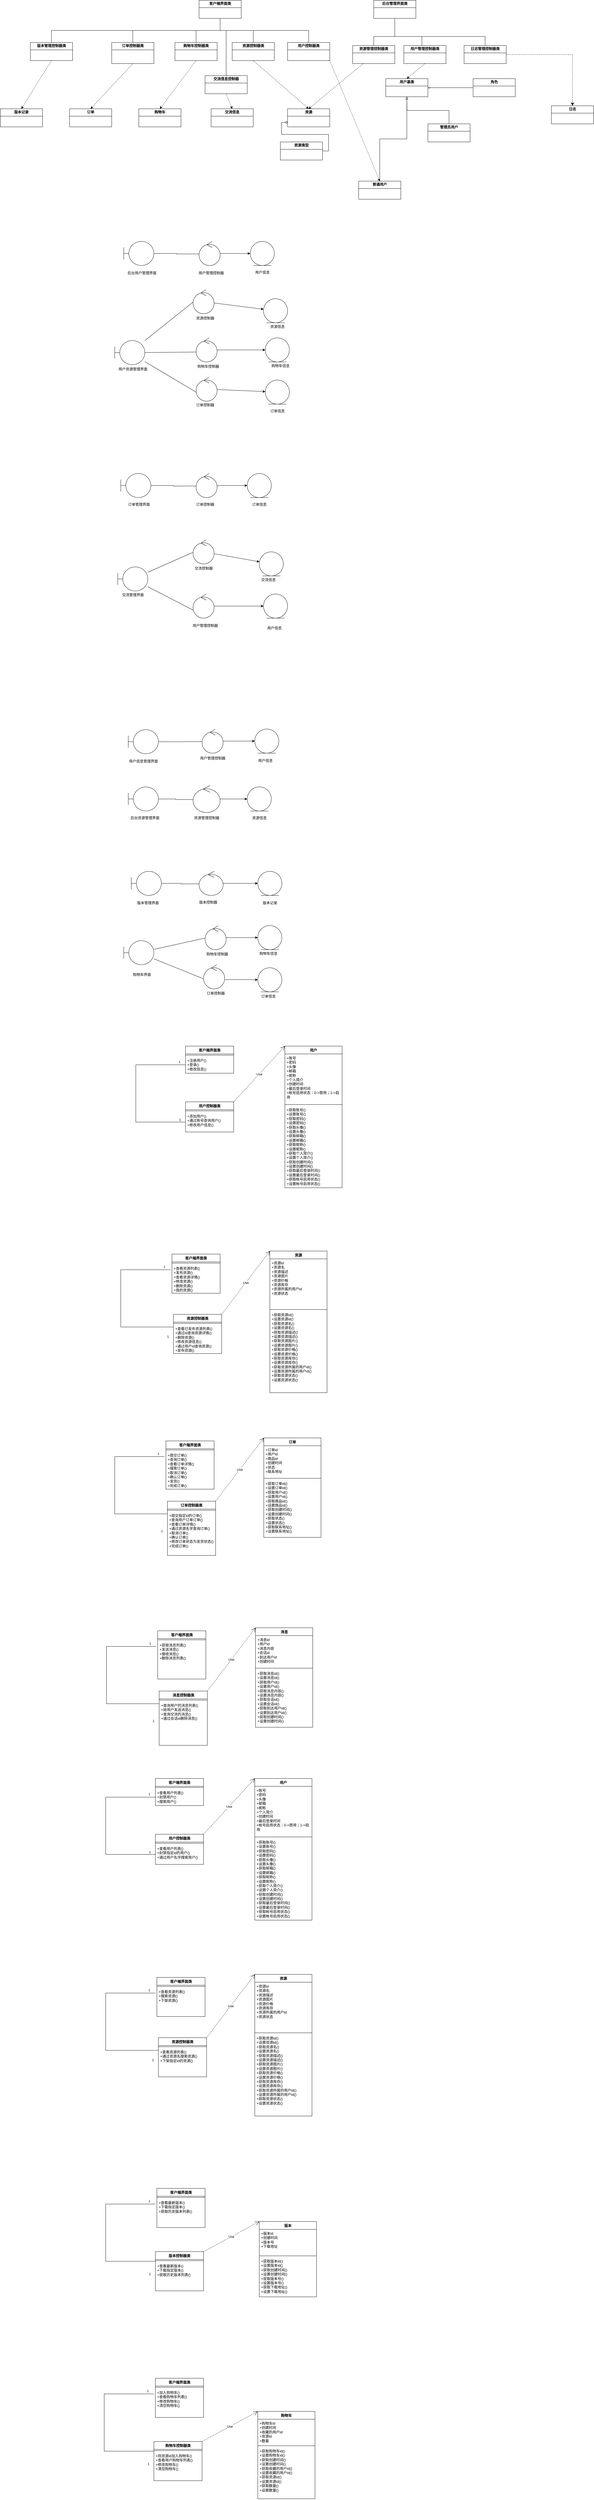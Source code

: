 <mxfile version="24.2.2" type="github" pages="2">
  <diagram id="C5RBs43oDa-KdzZeNtuy" name="Page-1">
    <mxGraphModel dx="2140" dy="663" grid="1" gridSize="10" guides="1" tooltips="1" connect="1" arrows="1" fold="1" page="1" pageScale="1" pageWidth="827" pageHeight="1169" math="0" shadow="0">
      <root>
        <mxCell id="WIyWlLk6GJQsqaUBKTNV-0" />
        <mxCell id="WIyWlLk6GJQsqaUBKTNV-1" parent="WIyWlLk6GJQsqaUBKTNV-0" />
        <mxCell id="E6fifJwDgSD8AQbSED46-12" style="edgeStyle=orthogonalEdgeStyle;rounded=0;orthogonalLoop=1;jettySize=auto;html=1;exitX=1;exitY=0.5;exitDx=0;exitDy=0;entryX=0.5;entryY=1;entryDx=0;entryDy=0;endArrow=none;endFill=0;" parent="WIyWlLk6GJQsqaUBKTNV-1" source="E6fifJwDgSD8AQbSED46-1" target="E6fifJwDgSD8AQbSED46-9" edge="1">
          <mxGeometry relative="1" as="geometry">
            <Array as="points">
              <mxPoint x="800" y="230" />
              <mxPoint x="720" y="230" />
              <mxPoint x="720" y="160" />
              <mxPoint x="630" y="160" />
            </Array>
          </mxGeometry>
        </mxCell>
        <mxCell id="E6fifJwDgSD8AQbSED46-47" style="rounded=0;orthogonalLoop=1;jettySize=auto;html=1;exitX=0.5;exitY=1;exitDx=0;exitDy=0;entryX=0.5;entryY=0;entryDx=0;entryDy=0;dashed=1;" parent="WIyWlLk6GJQsqaUBKTNV-1" source="E6fifJwDgSD8AQbSED46-1" target="E6fifJwDgSD8AQbSED46-13" edge="1">
          <mxGeometry relative="1" as="geometry" />
        </mxCell>
        <mxCell id="E6fifJwDgSD8AQbSED46-1" value="&lt;p style=&quot;margin:0px;margin-top:4px;text-align:center;&quot;&gt;&lt;b&gt;用户管理控制器类&lt;/b&gt;&lt;/p&gt;&lt;hr size=&quot;1&quot; style=&quot;border-style:solid;&quot;&gt;&lt;div style=&quot;height:2px;&quot;&gt;&lt;/div&gt;" style="verticalAlign=top;align=left;overflow=fill;html=1;whiteSpace=wrap;" parent="WIyWlLk6GJQsqaUBKTNV-1" vertex="1">
          <mxGeometry x="660" y="190" width="140" height="60" as="geometry" />
        </mxCell>
        <mxCell id="E6fifJwDgSD8AQbSED46-45" style="edgeStyle=orthogonalEdgeStyle;rounded=0;orthogonalLoop=1;jettySize=auto;html=1;exitX=0.5;exitY=0;exitDx=0;exitDy=0;endArrow=block;endFill=0;" parent="WIyWlLk6GJQsqaUBKTNV-1" source="E6fifJwDgSD8AQbSED46-2" edge="1">
          <mxGeometry relative="1" as="geometry">
            <mxPoint x="670" y="360" as="targetPoint" />
          </mxGeometry>
        </mxCell>
        <mxCell id="E6fifJwDgSD8AQbSED46-2" value="&lt;p style=&quot;margin:0px;margin-top:4px;text-align:center;&quot;&gt;&lt;b&gt;管理员用户&lt;/b&gt;&lt;/p&gt;&lt;hr size=&quot;1&quot; style=&quot;border-style:solid;&quot;&gt;&lt;div style=&quot;height:2px;&quot;&gt;&lt;/div&gt;" style="verticalAlign=top;align=left;overflow=fill;html=1;whiteSpace=wrap;" parent="WIyWlLk6GJQsqaUBKTNV-1" vertex="1">
          <mxGeometry x="740" y="450" width="140" height="60" as="geometry" />
        </mxCell>
        <mxCell id="E6fifJwDgSD8AQbSED46-46" style="edgeStyle=orthogonalEdgeStyle;rounded=0;orthogonalLoop=1;jettySize=auto;html=1;exitX=0;exitY=0.5;exitDx=0;exitDy=0;endArrow=diamondThin;endFill=0;" parent="WIyWlLk6GJQsqaUBKTNV-1" source="E6fifJwDgSD8AQbSED46-3" target="E6fifJwDgSD8AQbSED46-13" edge="1">
          <mxGeometry relative="1" as="geometry" />
        </mxCell>
        <mxCell id="E6fifJwDgSD8AQbSED46-3" value="&lt;p style=&quot;margin:0px;margin-top:4px;text-align:center;&quot;&gt;&lt;b&gt;角色&lt;/b&gt;&lt;/p&gt;&lt;hr size=&quot;1&quot; style=&quot;border-style:solid;&quot;&gt;&lt;div style=&quot;height:2px;&quot;&gt;&lt;/div&gt;" style="verticalAlign=top;align=left;overflow=fill;html=1;whiteSpace=wrap;" parent="WIyWlLk6GJQsqaUBKTNV-1" vertex="1">
          <mxGeometry x="890" y="300" width="140" height="60" as="geometry" />
        </mxCell>
        <mxCell id="E6fifJwDgSD8AQbSED46-4" value="&lt;p style=&quot;margin:0px;margin-top:4px;text-align:center;&quot;&gt;&lt;b&gt;资源&lt;/b&gt;&lt;/p&gt;&lt;hr size=&quot;1&quot; style=&quot;border-style:solid;&quot;&gt;&lt;div style=&quot;height:2px;&quot;&gt;&lt;/div&gt;" style="verticalAlign=top;align=left;overflow=fill;html=1;whiteSpace=wrap;" parent="WIyWlLk6GJQsqaUBKTNV-1" vertex="1">
          <mxGeometry x="274" y="400" width="140" height="60" as="geometry" />
        </mxCell>
        <mxCell id="E6fifJwDgSD8AQbSED46-22" style="edgeStyle=orthogonalEdgeStyle;rounded=0;orthogonalLoop=1;jettySize=auto;html=1;exitX=0.5;exitY=0;exitDx=0;exitDy=0;entryX=0.5;entryY=1;entryDx=0;entryDy=0;endArrow=none;endFill=0;" parent="WIyWlLk6GJQsqaUBKTNV-1" source="E6fifJwDgSD8AQbSED46-5" target="E6fifJwDgSD8AQbSED46-10" edge="1">
          <mxGeometry relative="1" as="geometry" />
        </mxCell>
        <mxCell id="E6fifJwDgSD8AQbSED46-33" style="rounded=0;orthogonalLoop=1;jettySize=auto;html=1;exitX=0.5;exitY=1;exitDx=0;exitDy=0;entryX=0.5;entryY=0;entryDx=0;entryDy=0;dashed=1;" parent="WIyWlLk6GJQsqaUBKTNV-1" source="E6fifJwDgSD8AQbSED46-5" target="E6fifJwDgSD8AQbSED46-20" edge="1">
          <mxGeometry relative="1" as="geometry" />
        </mxCell>
        <mxCell id="E6fifJwDgSD8AQbSED46-5" value="&lt;p style=&quot;margin:0px;margin-top:4px;text-align:center;&quot;&gt;&lt;b&gt;订单控制器类&lt;/b&gt;&lt;/p&gt;&lt;hr size=&quot;1&quot; style=&quot;border-style:solid;&quot;&gt;&lt;div style=&quot;height:2px;&quot;&gt;&lt;/div&gt;" style="verticalAlign=top;align=left;overflow=fill;html=1;whiteSpace=wrap;" parent="WIyWlLk6GJQsqaUBKTNV-1" vertex="1">
          <mxGeometry x="-310" y="180" width="140" height="70" as="geometry" />
        </mxCell>
        <mxCell id="E6fifJwDgSD8AQbSED46-7" value="&lt;p style=&quot;margin:0px;margin-top:4px;text-align:center;&quot;&gt;&lt;b&gt;购物车&lt;/b&gt;&lt;/p&gt;&lt;hr size=&quot;1&quot; style=&quot;border-style:solid;&quot;&gt;&lt;div style=&quot;height:2px;&quot;&gt;&lt;/div&gt;" style="verticalAlign=top;align=left;overflow=fill;html=1;whiteSpace=wrap;" parent="WIyWlLk6GJQsqaUBKTNV-1" vertex="1">
          <mxGeometry x="-220" y="400" width="140" height="60" as="geometry" />
        </mxCell>
        <mxCell id="E6fifJwDgSD8AQbSED46-8" value="&lt;p style=&quot;margin:0px;margin-top:4px;text-align:center;&quot;&gt;&lt;b&gt;交流信息&lt;/b&gt;&lt;/p&gt;&lt;hr size=&quot;1&quot; style=&quot;border-style:solid;&quot;&gt;&lt;div style=&quot;height:2px;&quot;&gt;&lt;/div&gt;" style="verticalAlign=top;align=left;overflow=fill;html=1;whiteSpace=wrap;" parent="WIyWlLk6GJQsqaUBKTNV-1" vertex="1">
          <mxGeometry x="20" y="400" width="140" height="60" as="geometry" />
        </mxCell>
        <mxCell id="E6fifJwDgSD8AQbSED46-9" value="&lt;p style=&quot;margin:0px;margin-top:4px;text-align:center;&quot;&gt;&lt;b&gt;后台管理界面类&lt;/b&gt;&lt;/p&gt;&lt;hr size=&quot;1&quot; style=&quot;border-style:solid;&quot;&gt;&lt;div style=&quot;height:2px;&quot;&gt;&lt;/div&gt;" style="verticalAlign=top;align=left;overflow=fill;html=1;whiteSpace=wrap;" parent="WIyWlLk6GJQsqaUBKTNV-1" vertex="1">
          <mxGeometry x="560" y="40" width="140" height="60" as="geometry" />
        </mxCell>
        <mxCell id="E6fifJwDgSD8AQbSED46-10" value="&lt;p style=&quot;margin:0px;margin-top:4px;text-align:center;&quot;&gt;&lt;b&gt;客户端界面类&lt;/b&gt;&lt;/p&gt;&lt;hr size=&quot;1&quot; style=&quot;border-style:solid;&quot;&gt;&lt;div style=&quot;height:2px;&quot;&gt;&lt;/div&gt;" style="verticalAlign=top;align=left;overflow=fill;html=1;whiteSpace=wrap;" parent="WIyWlLk6GJQsqaUBKTNV-1" vertex="1">
          <mxGeometry x="-20" y="40" width="140" height="60" as="geometry" />
        </mxCell>
        <mxCell id="E6fifJwDgSD8AQbSED46-13" value="&lt;p style=&quot;margin:0px;margin-top:4px;text-align:center;&quot;&gt;&lt;b&gt;用户基类&lt;/b&gt;&lt;/p&gt;&lt;hr size=&quot;1&quot; style=&quot;border-style:solid;&quot;&gt;&lt;div style=&quot;height:2px;&quot;&gt;&lt;/div&gt;" style="verticalAlign=top;align=left;overflow=fill;html=1;whiteSpace=wrap;" parent="WIyWlLk6GJQsqaUBKTNV-1" vertex="1">
          <mxGeometry x="600" y="300" width="140" height="60" as="geometry" />
        </mxCell>
        <mxCell id="E6fifJwDgSD8AQbSED46-44" style="edgeStyle=orthogonalEdgeStyle;rounded=0;orthogonalLoop=1;jettySize=auto;html=1;exitX=0.5;exitY=0;exitDx=0;exitDy=0;entryX=0.5;entryY=1;entryDx=0;entryDy=0;endArrow=block;endFill=0;" parent="WIyWlLk6GJQsqaUBKTNV-1" source="E6fifJwDgSD8AQbSED46-15" target="E6fifJwDgSD8AQbSED46-13" edge="1">
          <mxGeometry relative="1" as="geometry" />
        </mxCell>
        <mxCell id="E6fifJwDgSD8AQbSED46-15" value="&lt;p style=&quot;margin:0px;margin-top:4px;text-align:center;&quot;&gt;&lt;b&gt;普通用户&lt;/b&gt;&lt;/p&gt;&lt;hr size=&quot;1&quot; style=&quot;border-style:solid;&quot;&gt;&lt;div style=&quot;height:2px;&quot;&gt;&lt;/div&gt;" style="verticalAlign=top;align=left;overflow=fill;html=1;whiteSpace=wrap;" parent="WIyWlLk6GJQsqaUBKTNV-1" vertex="1">
          <mxGeometry x="510" y="640" width="140" height="60" as="geometry" />
        </mxCell>
        <mxCell id="E6fifJwDgSD8AQbSED46-17" style="edgeStyle=orthogonalEdgeStyle;rounded=0;orthogonalLoop=1;jettySize=auto;html=1;entryX=0.5;entryY=1;entryDx=0;entryDy=0;endArrow=none;endFill=0;" parent="WIyWlLk6GJQsqaUBKTNV-1" source="E6fifJwDgSD8AQbSED46-16" target="E6fifJwDgSD8AQbSED46-9" edge="1">
          <mxGeometry relative="1" as="geometry">
            <Array as="points">
              <mxPoint x="560" y="160" />
              <mxPoint x="630" y="160" />
            </Array>
          </mxGeometry>
        </mxCell>
        <mxCell id="E6fifJwDgSD8AQbSED46-43" style="rounded=0;orthogonalLoop=1;jettySize=auto;html=1;exitX=0.25;exitY=1;exitDx=0;exitDy=0;entryX=0.5;entryY=0;entryDx=0;entryDy=0;dashed=1;" parent="WIyWlLk6GJQsqaUBKTNV-1" source="E6fifJwDgSD8AQbSED46-16" target="E6fifJwDgSD8AQbSED46-4" edge="1">
          <mxGeometry relative="1" as="geometry" />
        </mxCell>
        <mxCell id="E6fifJwDgSD8AQbSED46-16" value="&lt;p style=&quot;margin:0px;margin-top:4px;text-align:center;&quot;&gt;&lt;b&gt;资源管理控制器类&lt;/b&gt;&lt;/p&gt;&lt;hr size=&quot;1&quot; style=&quot;border-style:solid;&quot;&gt;&lt;div style=&quot;height:2px;&quot;&gt;&lt;/div&gt;" style="verticalAlign=top;align=left;overflow=fill;html=1;whiteSpace=wrap;" parent="WIyWlLk6GJQsqaUBKTNV-1" vertex="1">
          <mxGeometry x="490" y="190" width="140" height="60" as="geometry" />
        </mxCell>
        <mxCell id="E6fifJwDgSD8AQbSED46-21" style="edgeStyle=orthogonalEdgeStyle;rounded=0;orthogonalLoop=1;jettySize=auto;html=1;exitX=0.5;exitY=0;exitDx=0;exitDy=0;endArrow=none;endFill=0;" parent="WIyWlLk6GJQsqaUBKTNV-1" source="E6fifJwDgSD8AQbSED46-19" target="E6fifJwDgSD8AQbSED46-10" edge="1">
          <mxGeometry relative="1" as="geometry" />
        </mxCell>
        <mxCell id="E6fifJwDgSD8AQbSED46-34" style="rounded=0;orthogonalLoop=1;jettySize=auto;html=1;exitX=0.5;exitY=1;exitDx=0;exitDy=0;entryX=0.5;entryY=0;entryDx=0;entryDy=0;dashed=1;" parent="WIyWlLk6GJQsqaUBKTNV-1" source="E6fifJwDgSD8AQbSED46-19" target="E6fifJwDgSD8AQbSED46-7" edge="1">
          <mxGeometry relative="1" as="geometry" />
        </mxCell>
        <mxCell id="E6fifJwDgSD8AQbSED46-19" value="&lt;p style=&quot;margin:0px;margin-top:4px;text-align:center;&quot;&gt;&lt;b&gt;购物车控制器类&lt;/b&gt;&lt;/p&gt;&lt;hr size=&quot;1&quot; style=&quot;border-style:solid;&quot;&gt;&lt;div style=&quot;height:2px;&quot;&gt;&lt;/div&gt;" style="verticalAlign=top;align=left;overflow=fill;html=1;whiteSpace=wrap;" parent="WIyWlLk6GJQsqaUBKTNV-1" vertex="1">
          <mxGeometry x="-100" y="180" width="140" height="60" as="geometry" />
        </mxCell>
        <mxCell id="E6fifJwDgSD8AQbSED46-20" value="&lt;p style=&quot;margin:0px;margin-top:4px;text-align:center;&quot;&gt;&lt;b&gt;订单&lt;/b&gt;&lt;/p&gt;&lt;hr size=&quot;1&quot; style=&quot;border-style:solid;&quot;&gt;&lt;div style=&quot;height:2px;&quot;&gt;&lt;/div&gt;" style="verticalAlign=top;align=left;overflow=fill;html=1;whiteSpace=wrap;" parent="WIyWlLk6GJQsqaUBKTNV-1" vertex="1">
          <mxGeometry x="-450" y="400" width="140" height="60" as="geometry" />
        </mxCell>
        <mxCell id="E6fifJwDgSD8AQbSED46-24" style="edgeStyle=orthogonalEdgeStyle;rounded=0;orthogonalLoop=1;jettySize=auto;html=1;exitX=0.5;exitY=0;exitDx=0;exitDy=0;entryX=0.5;entryY=1;entryDx=0;entryDy=0;endArrow=none;endFill=0;" parent="WIyWlLk6GJQsqaUBKTNV-1" source="E6fifJwDgSD8AQbSED46-23" target="E6fifJwDgSD8AQbSED46-10" edge="1">
          <mxGeometry relative="1" as="geometry" />
        </mxCell>
        <mxCell id="E6fifJwDgSD8AQbSED46-35" style="rounded=0;orthogonalLoop=1;jettySize=auto;html=1;exitX=0.5;exitY=1;exitDx=0;exitDy=0;entryX=0.5;entryY=0;entryDx=0;entryDy=0;dashed=1;" parent="WIyWlLk6GJQsqaUBKTNV-1" source="E6fifJwDgSD8AQbSED46-23" target="E6fifJwDgSD8AQbSED46-4" edge="1">
          <mxGeometry relative="1" as="geometry" />
        </mxCell>
        <mxCell id="E6fifJwDgSD8AQbSED46-23" value="&lt;p style=&quot;margin:0px;margin-top:4px;text-align:center;&quot;&gt;&lt;b&gt;资源控制器类&lt;/b&gt;&lt;/p&gt;&lt;hr size=&quot;1&quot; style=&quot;border-style:solid;&quot;&gt;&lt;div style=&quot;height:2px;&quot;&gt;&lt;/div&gt;" style="verticalAlign=top;align=left;overflow=fill;html=1;whiteSpace=wrap;" parent="WIyWlLk6GJQsqaUBKTNV-1" vertex="1">
          <mxGeometry x="90" y="180" width="140" height="60" as="geometry" />
        </mxCell>
        <mxCell id="E6fifJwDgSD8AQbSED46-26" style="edgeStyle=orthogonalEdgeStyle;rounded=0;orthogonalLoop=1;jettySize=auto;html=1;exitX=0.5;exitY=0;exitDx=0;exitDy=0;entryX=0.5;entryY=1;entryDx=0;entryDy=0;endArrow=none;endFill=0;" parent="WIyWlLk6GJQsqaUBKTNV-1" source="E6fifJwDgSD8AQbSED46-25" target="E6fifJwDgSD8AQbSED46-10" edge="1">
          <mxGeometry relative="1" as="geometry" />
        </mxCell>
        <mxCell id="E6fifJwDgSD8AQbSED46-42" style="rounded=0;orthogonalLoop=1;jettySize=auto;html=1;exitX=1;exitY=1;exitDx=0;exitDy=0;entryX=0.5;entryY=0;entryDx=0;entryDy=0;dashed=1;" parent="WIyWlLk6GJQsqaUBKTNV-1" source="E6fifJwDgSD8AQbSED46-25" target="E6fifJwDgSD8AQbSED46-15" edge="1">
          <mxGeometry relative="1" as="geometry" />
        </mxCell>
        <mxCell id="E6fifJwDgSD8AQbSED46-25" value="&lt;p style=&quot;margin:0px;margin-top:4px;text-align:center;&quot;&gt;&lt;b&gt;用户控制器类&lt;/b&gt;&lt;/p&gt;&lt;hr size=&quot;1&quot; style=&quot;border-style:solid;&quot;&gt;&lt;div style=&quot;height:2px;&quot;&gt;&lt;/div&gt;" style="verticalAlign=top;align=left;overflow=fill;html=1;whiteSpace=wrap;" parent="WIyWlLk6GJQsqaUBKTNV-1" vertex="1">
          <mxGeometry x="274" y="180" width="140" height="60" as="geometry" />
        </mxCell>
        <mxCell id="E6fifJwDgSD8AQbSED46-30" style="edgeStyle=orthogonalEdgeStyle;rounded=0;orthogonalLoop=1;jettySize=auto;html=1;exitX=0.5;exitY=0;exitDx=0;exitDy=0;entryX=0.5;entryY=1;entryDx=0;entryDy=0;endArrow=none;endFill=0;" parent="WIyWlLk6GJQsqaUBKTNV-1" source="E6fifJwDgSD8AQbSED46-27" target="E6fifJwDgSD8AQbSED46-10" edge="1">
          <mxGeometry relative="1" as="geometry" />
        </mxCell>
        <mxCell id="E6fifJwDgSD8AQbSED46-31" style="rounded=0;orthogonalLoop=1;jettySize=auto;html=1;exitX=0.5;exitY=1;exitDx=0;exitDy=0;entryX=0.5;entryY=0;entryDx=0;entryDy=0;endArrow=classic;endFill=1;dashed=1;" parent="WIyWlLk6GJQsqaUBKTNV-1" source="E6fifJwDgSD8AQbSED46-27" target="E6fifJwDgSD8AQbSED46-29" edge="1">
          <mxGeometry relative="1" as="geometry" />
        </mxCell>
        <mxCell id="E6fifJwDgSD8AQbSED46-27" value="&lt;p style=&quot;margin:0px;margin-top:4px;text-align:center;&quot;&gt;&lt;b&gt;版本管理控制器类&lt;/b&gt;&lt;/p&gt;&lt;hr size=&quot;1&quot; style=&quot;border-style:solid;&quot;&gt;&lt;div style=&quot;height:2px;&quot;&gt;&lt;/div&gt;" style="verticalAlign=top;align=left;overflow=fill;html=1;whiteSpace=wrap;" parent="WIyWlLk6GJQsqaUBKTNV-1" vertex="1">
          <mxGeometry x="-580" y="180" width="140" height="60" as="geometry" />
        </mxCell>
        <mxCell id="E6fifJwDgSD8AQbSED46-29" value="&lt;p style=&quot;margin:0px;margin-top:4px;text-align:center;&quot;&gt;&lt;b&gt;版本记录&lt;/b&gt;&lt;/p&gt;&lt;hr size=&quot;1&quot; style=&quot;border-style:solid;&quot;&gt;&lt;div style=&quot;height:2px;&quot;&gt;&lt;/div&gt;" style="verticalAlign=top;align=left;overflow=fill;html=1;whiteSpace=wrap;" parent="WIyWlLk6GJQsqaUBKTNV-1" vertex="1">
          <mxGeometry x="-680" y="400" width="140" height="60" as="geometry" />
        </mxCell>
        <mxCell id="E6fifJwDgSD8AQbSED46-40" style="edgeStyle=orthogonalEdgeStyle;rounded=0;orthogonalLoop=1;jettySize=auto;html=1;exitX=0.5;exitY=0;exitDx=0;exitDy=0;entryX=0.5;entryY=1;entryDx=0;entryDy=0;endArrow=none;endFill=0;" parent="WIyWlLk6GJQsqaUBKTNV-1" source="E6fifJwDgSD8AQbSED46-36" target="E6fifJwDgSD8AQbSED46-10" edge="1">
          <mxGeometry relative="1" as="geometry">
            <Array as="points">
              <mxPoint x="70" y="140" />
              <mxPoint x="50" y="140" />
            </Array>
          </mxGeometry>
        </mxCell>
        <mxCell id="E6fifJwDgSD8AQbSED46-41" style="rounded=0;orthogonalLoop=1;jettySize=auto;html=1;exitX=0.5;exitY=1;exitDx=0;exitDy=0;entryX=0.5;entryY=0;entryDx=0;entryDy=0;dashed=1;" parent="WIyWlLk6GJQsqaUBKTNV-1" source="E6fifJwDgSD8AQbSED46-36" target="E6fifJwDgSD8AQbSED46-8" edge="1">
          <mxGeometry relative="1" as="geometry" />
        </mxCell>
        <mxCell id="E6fifJwDgSD8AQbSED46-36" value="&lt;p style=&quot;margin:0px;margin-top:4px;text-align:center;&quot;&gt;&lt;b&gt;交流信息控制器&lt;/b&gt;&lt;/p&gt;&lt;hr size=&quot;1&quot; style=&quot;border-style:solid;&quot;&gt;&lt;div style=&quot;height:2px;&quot;&gt;&lt;/div&gt;" style="verticalAlign=top;align=left;overflow=fill;html=1;whiteSpace=wrap;" parent="WIyWlLk6GJQsqaUBKTNV-1" vertex="1">
          <mxGeometry y="290" width="140" height="60" as="geometry" />
        </mxCell>
        <mxCell id="E6fifJwDgSD8AQbSED46-49" style="edgeStyle=orthogonalEdgeStyle;rounded=0;orthogonalLoop=1;jettySize=auto;html=1;exitX=1;exitY=0.5;exitDx=0;exitDy=0;entryX=0;entryY=0.75;entryDx=0;entryDy=0;endArrow=diamond;endFill=0;" parent="WIyWlLk6GJQsqaUBKTNV-1" source="E6fifJwDgSD8AQbSED46-48" target="E6fifJwDgSD8AQbSED46-4" edge="1">
          <mxGeometry relative="1" as="geometry" />
        </mxCell>
        <mxCell id="E6fifJwDgSD8AQbSED46-48" value="&lt;p style=&quot;margin:0px;margin-top:4px;text-align:center;&quot;&gt;&lt;b&gt;资源类型&lt;/b&gt;&lt;/p&gt;&lt;hr size=&quot;1&quot; style=&quot;border-style:solid;&quot;&gt;&lt;div style=&quot;height:2px;&quot;&gt;&lt;/div&gt;" style="verticalAlign=top;align=left;overflow=fill;html=1;whiteSpace=wrap;" parent="WIyWlLk6GJQsqaUBKTNV-1" vertex="1">
          <mxGeometry x="250" y="510" width="140" height="60" as="geometry" />
        </mxCell>
        <mxCell id="E6fifJwDgSD8AQbSED46-54" value="" style="shape=umlBoundary;whiteSpace=wrap;html=1;" parent="WIyWlLk6GJQsqaUBKTNV-1" vertex="1">
          <mxGeometry x="-270" y="840" width="100" height="80" as="geometry" />
        </mxCell>
        <mxCell id="E6fifJwDgSD8AQbSED46-55" value="" style="ellipse;shape=umlEntity;whiteSpace=wrap;html=1;" parent="WIyWlLk6GJQsqaUBKTNV-1" vertex="1">
          <mxGeometry x="150" y="840" width="80" height="80" as="geometry" />
        </mxCell>
        <mxCell id="E6fifJwDgSD8AQbSED46-58" style="edgeStyle=orthogonalEdgeStyle;rounded=0;orthogonalLoop=1;jettySize=auto;html=1;" parent="WIyWlLk6GJQsqaUBKTNV-1" source="E6fifJwDgSD8AQbSED46-56" target="E6fifJwDgSD8AQbSED46-55" edge="1">
          <mxGeometry relative="1" as="geometry" />
        </mxCell>
        <mxCell id="E6fifJwDgSD8AQbSED46-56" value="" style="ellipse;shape=umlControl;whiteSpace=wrap;html=1;" parent="WIyWlLk6GJQsqaUBKTNV-1" vertex="1">
          <mxGeometry x="-20" y="840" width="70" height="80" as="geometry" />
        </mxCell>
        <mxCell id="E6fifJwDgSD8AQbSED46-57" style="edgeStyle=orthogonalEdgeStyle;rounded=0;orthogonalLoop=1;jettySize=auto;html=1;entryX=-0.007;entryY=0.521;entryDx=0;entryDy=0;entryPerimeter=0;endArrow=none;endFill=0;" parent="WIyWlLk6GJQsqaUBKTNV-1" source="E6fifJwDgSD8AQbSED46-54" target="E6fifJwDgSD8AQbSED46-56" edge="1">
          <mxGeometry relative="1" as="geometry" />
        </mxCell>
        <mxCell id="E6fifJwDgSD8AQbSED46-59" value="" style="shape=umlBoundary;whiteSpace=wrap;html=1;" parent="WIyWlLk6GJQsqaUBKTNV-1" vertex="1">
          <mxGeometry x="-300" y="1169" width="100" height="80" as="geometry" />
        </mxCell>
        <mxCell id="E6fifJwDgSD8AQbSED46-60" value="" style="ellipse;shape=umlEntity;whiteSpace=wrap;html=1;" parent="WIyWlLk6GJQsqaUBKTNV-1" vertex="1">
          <mxGeometry x="194" y="1030" width="80" height="80" as="geometry" />
        </mxCell>
        <mxCell id="E6fifJwDgSD8AQbSED46-61" style="rounded=0;orthogonalLoop=1;jettySize=auto;html=1;" parent="WIyWlLk6GJQsqaUBKTNV-1" source="E6fifJwDgSD8AQbSED46-62" target="E6fifJwDgSD8AQbSED46-60" edge="1">
          <mxGeometry relative="1" as="geometry" />
        </mxCell>
        <mxCell id="E6fifJwDgSD8AQbSED46-62" value="" style="ellipse;shape=umlControl;whiteSpace=wrap;html=1;" parent="WIyWlLk6GJQsqaUBKTNV-1" vertex="1">
          <mxGeometry x="-40" y="1000" width="70" height="80" as="geometry" />
        </mxCell>
        <mxCell id="E6fifJwDgSD8AQbSED46-63" style="rounded=0;orthogonalLoop=1;jettySize=auto;html=1;entryX=-0.007;entryY=0.521;entryDx=0;entryDy=0;entryPerimeter=0;endArrow=none;endFill=0;" parent="WIyWlLk6GJQsqaUBKTNV-1" source="E6fifJwDgSD8AQbSED46-59" target="E6fifJwDgSD8AQbSED46-62" edge="1">
          <mxGeometry relative="1" as="geometry" />
        </mxCell>
        <mxCell id="E6fifJwDgSD8AQbSED46-67" style="rounded=0;orthogonalLoop=1;jettySize=auto;html=1;entryX=0;entryY=0.5;entryDx=0;entryDy=0;" parent="WIyWlLk6GJQsqaUBKTNV-1" source="E6fifJwDgSD8AQbSED46-64" target="E6fifJwDgSD8AQbSED46-65" edge="1">
          <mxGeometry relative="1" as="geometry" />
        </mxCell>
        <mxCell id="E6fifJwDgSD8AQbSED46-64" value="" style="ellipse;shape=umlControl;whiteSpace=wrap;html=1;" parent="WIyWlLk6GJQsqaUBKTNV-1" vertex="1">
          <mxGeometry x="-30" y="1160" width="70" height="80" as="geometry" />
        </mxCell>
        <mxCell id="E6fifJwDgSD8AQbSED46-65" value="" style="ellipse;shape=umlEntity;whiteSpace=wrap;html=1;" parent="WIyWlLk6GJQsqaUBKTNV-1" vertex="1">
          <mxGeometry x="200" y="1160" width="80" height="80" as="geometry" />
        </mxCell>
        <mxCell id="E6fifJwDgSD8AQbSED46-66" style="rounded=0;orthogonalLoop=1;jettySize=auto;html=1;entryX=-0.006;entryY=0.589;entryDx=0;entryDy=0;entryPerimeter=0;endArrow=none;endFill=0;" parent="WIyWlLk6GJQsqaUBKTNV-1" source="E6fifJwDgSD8AQbSED46-59" target="E6fifJwDgSD8AQbSED46-64" edge="1">
          <mxGeometry relative="1" as="geometry" />
        </mxCell>
        <mxCell id="E6fifJwDgSD8AQbSED46-71" style="rounded=0;orthogonalLoop=1;jettySize=auto;html=1;" parent="WIyWlLk6GJQsqaUBKTNV-1" source="E6fifJwDgSD8AQbSED46-68" target="E6fifJwDgSD8AQbSED46-70" edge="1">
          <mxGeometry relative="1" as="geometry" />
        </mxCell>
        <mxCell id="E6fifJwDgSD8AQbSED46-68" value="" style="ellipse;shape=umlControl;whiteSpace=wrap;html=1;" parent="WIyWlLk6GJQsqaUBKTNV-1" vertex="1">
          <mxGeometry x="-30" y="1290" width="70" height="80" as="geometry" />
        </mxCell>
        <mxCell id="E6fifJwDgSD8AQbSED46-69" style="rounded=0;orthogonalLoop=1;jettySize=auto;html=1;entryX=-0.006;entryY=0.623;entryDx=0;entryDy=0;entryPerimeter=0;endArrow=none;endFill=0;" parent="WIyWlLk6GJQsqaUBKTNV-1" source="E6fifJwDgSD8AQbSED46-59" target="E6fifJwDgSD8AQbSED46-68" edge="1">
          <mxGeometry relative="1" as="geometry" />
        </mxCell>
        <mxCell id="E6fifJwDgSD8AQbSED46-70" value="" style="ellipse;shape=umlEntity;whiteSpace=wrap;html=1;" parent="WIyWlLk6GJQsqaUBKTNV-1" vertex="1">
          <mxGeometry x="200" y="1300" width="80" height="80" as="geometry" />
        </mxCell>
        <mxCell id="E6fifJwDgSD8AQbSED46-72" value="" style="shape=umlBoundary;whiteSpace=wrap;html=1;" parent="WIyWlLk6GJQsqaUBKTNV-1" vertex="1">
          <mxGeometry x="-280" y="1610" width="100" height="80" as="geometry" />
        </mxCell>
        <mxCell id="E6fifJwDgSD8AQbSED46-73" value="" style="ellipse;shape=umlEntity;whiteSpace=wrap;html=1;" parent="WIyWlLk6GJQsqaUBKTNV-1" vertex="1">
          <mxGeometry x="140" y="1610" width="80" height="80" as="geometry" />
        </mxCell>
        <mxCell id="E6fifJwDgSD8AQbSED46-74" style="edgeStyle=orthogonalEdgeStyle;rounded=0;orthogonalLoop=1;jettySize=auto;html=1;" parent="WIyWlLk6GJQsqaUBKTNV-1" source="E6fifJwDgSD8AQbSED46-75" target="E6fifJwDgSD8AQbSED46-73" edge="1">
          <mxGeometry relative="1" as="geometry" />
        </mxCell>
        <mxCell id="E6fifJwDgSD8AQbSED46-75" value="" style="ellipse;shape=umlControl;whiteSpace=wrap;html=1;" parent="WIyWlLk6GJQsqaUBKTNV-1" vertex="1">
          <mxGeometry x="-30" y="1610" width="70" height="80" as="geometry" />
        </mxCell>
        <mxCell id="E6fifJwDgSD8AQbSED46-76" style="edgeStyle=orthogonalEdgeStyle;rounded=0;orthogonalLoop=1;jettySize=auto;html=1;entryX=-0.007;entryY=0.521;entryDx=0;entryDy=0;entryPerimeter=0;endArrow=none;endFill=0;" parent="WIyWlLk6GJQsqaUBKTNV-1" source="E6fifJwDgSD8AQbSED46-72" target="E6fifJwDgSD8AQbSED46-75" edge="1">
          <mxGeometry relative="1" as="geometry" />
        </mxCell>
        <mxCell id="E6fifJwDgSD8AQbSED46-77" value="" style="shape=umlBoundary;whiteSpace=wrap;html=1;" parent="WIyWlLk6GJQsqaUBKTNV-1" vertex="1">
          <mxGeometry x="-290" y="1920" width="100" height="80" as="geometry" />
        </mxCell>
        <mxCell id="E6fifJwDgSD8AQbSED46-78" value="" style="ellipse;shape=umlEntity;whiteSpace=wrap;html=1;" parent="WIyWlLk6GJQsqaUBKTNV-1" vertex="1">
          <mxGeometry x="180" y="1870" width="80" height="80" as="geometry" />
        </mxCell>
        <mxCell id="E6fifJwDgSD8AQbSED46-79" style="rounded=0;orthogonalLoop=1;jettySize=auto;html=1;" parent="WIyWlLk6GJQsqaUBKTNV-1" source="E6fifJwDgSD8AQbSED46-80" target="E6fifJwDgSD8AQbSED46-78" edge="1">
          <mxGeometry relative="1" as="geometry" />
        </mxCell>
        <mxCell id="E6fifJwDgSD8AQbSED46-80" value="" style="ellipse;shape=umlControl;whiteSpace=wrap;html=1;" parent="WIyWlLk6GJQsqaUBKTNV-1" vertex="1">
          <mxGeometry x="-40" y="1830" width="70" height="80" as="geometry" />
        </mxCell>
        <mxCell id="E6fifJwDgSD8AQbSED46-81" style="rounded=0;orthogonalLoop=1;jettySize=auto;html=1;entryX=-0.007;entryY=0.521;entryDx=0;entryDy=0;entryPerimeter=0;endArrow=none;endFill=0;" parent="WIyWlLk6GJQsqaUBKTNV-1" source="E6fifJwDgSD8AQbSED46-77" target="E6fifJwDgSD8AQbSED46-80" edge="1">
          <mxGeometry relative="1" as="geometry" />
        </mxCell>
        <mxCell id="E6fifJwDgSD8AQbSED46-83" value="" style="ellipse;shape=umlEntity;whiteSpace=wrap;html=1;" parent="WIyWlLk6GJQsqaUBKTNV-1" vertex="1">
          <mxGeometry x="194" y="2010" width="80" height="80" as="geometry" />
        </mxCell>
        <mxCell id="E6fifJwDgSD8AQbSED46-88" style="edgeStyle=orthogonalEdgeStyle;rounded=0;orthogonalLoop=1;jettySize=auto;html=1;" parent="WIyWlLk6GJQsqaUBKTNV-1" source="E6fifJwDgSD8AQbSED46-84" target="E6fifJwDgSD8AQbSED46-83" edge="1">
          <mxGeometry relative="1" as="geometry" />
        </mxCell>
        <mxCell id="E6fifJwDgSD8AQbSED46-84" value="" style="ellipse;shape=umlControl;whiteSpace=wrap;html=1;" parent="WIyWlLk6GJQsqaUBKTNV-1" vertex="1">
          <mxGeometry x="-40" y="2010" width="70" height="80" as="geometry" />
        </mxCell>
        <mxCell id="E6fifJwDgSD8AQbSED46-85" style="rounded=0;orthogonalLoop=1;jettySize=auto;html=1;entryX=0.006;entryY=0.667;entryDx=0;entryDy=0;entryPerimeter=0;endArrow=none;endFill=0;" parent="WIyWlLk6GJQsqaUBKTNV-1" source="E6fifJwDgSD8AQbSED46-77" target="E6fifJwDgSD8AQbSED46-84" edge="1">
          <mxGeometry relative="1" as="geometry" />
        </mxCell>
        <mxCell id="E6fifJwDgSD8AQbSED46-89" value="" style="shape=umlBoundary;whiteSpace=wrap;html=1;" parent="WIyWlLk6GJQsqaUBKTNV-1" vertex="1">
          <mxGeometry x="-255" y="2460" width="100" height="80" as="geometry" />
        </mxCell>
        <mxCell id="E6fifJwDgSD8AQbSED46-90" value="" style="ellipse;shape=umlEntity;whiteSpace=wrap;html=1;" parent="WIyWlLk6GJQsqaUBKTNV-1" vertex="1">
          <mxGeometry x="165" y="2458" width="80" height="80" as="geometry" />
        </mxCell>
        <mxCell id="E6fifJwDgSD8AQbSED46-91" style="edgeStyle=orthogonalEdgeStyle;rounded=0;orthogonalLoop=1;jettySize=auto;html=1;" parent="WIyWlLk6GJQsqaUBKTNV-1" source="E6fifJwDgSD8AQbSED46-92" target="E6fifJwDgSD8AQbSED46-90" edge="1">
          <mxGeometry relative="1" as="geometry" />
        </mxCell>
        <mxCell id="E6fifJwDgSD8AQbSED46-92" value="" style="ellipse;shape=umlControl;whiteSpace=wrap;html=1;" parent="WIyWlLk6GJQsqaUBKTNV-1" vertex="1">
          <mxGeometry x="-10" y="2458" width="70" height="80" as="geometry" />
        </mxCell>
        <mxCell id="E6fifJwDgSD8AQbSED46-93" style="edgeStyle=orthogonalEdgeStyle;rounded=0;orthogonalLoop=1;jettySize=auto;html=1;entryX=-0.007;entryY=0.521;entryDx=0;entryDy=0;entryPerimeter=0;endArrow=none;endFill=0;" parent="WIyWlLk6GJQsqaUBKTNV-1" source="E6fifJwDgSD8AQbSED46-89" target="E6fifJwDgSD8AQbSED46-92" edge="1">
          <mxGeometry relative="1" as="geometry" />
        </mxCell>
        <mxCell id="E6fifJwDgSD8AQbSED46-94" value="" style="shape=umlBoundary;whiteSpace=wrap;html=1;" parent="WIyWlLk6GJQsqaUBKTNV-1" vertex="1">
          <mxGeometry x="-255" y="2650" width="100" height="80" as="geometry" />
        </mxCell>
        <mxCell id="E6fifJwDgSD8AQbSED46-95" value="" style="ellipse;shape=umlEntity;whiteSpace=wrap;html=1;" parent="WIyWlLk6GJQsqaUBKTNV-1" vertex="1">
          <mxGeometry x="140" y="2650" width="80" height="80" as="geometry" />
        </mxCell>
        <mxCell id="E6fifJwDgSD8AQbSED46-96" style="edgeStyle=orthogonalEdgeStyle;rounded=0;orthogonalLoop=1;jettySize=auto;html=1;" parent="WIyWlLk6GJQsqaUBKTNV-1" source="E6fifJwDgSD8AQbSED46-97" target="E6fifJwDgSD8AQbSED46-95" edge="1">
          <mxGeometry relative="1" as="geometry" />
        </mxCell>
        <mxCell id="E6fifJwDgSD8AQbSED46-97" value="" style="ellipse;shape=umlControl;whiteSpace=wrap;html=1;" parent="WIyWlLk6GJQsqaUBKTNV-1" vertex="1">
          <mxGeometry x="-40" y="2645" width="90" height="90" as="geometry" />
        </mxCell>
        <mxCell id="E6fifJwDgSD8AQbSED46-98" style="edgeStyle=orthogonalEdgeStyle;rounded=0;orthogonalLoop=1;jettySize=auto;html=1;entryX=-0.007;entryY=0.521;entryDx=0;entryDy=0;entryPerimeter=0;endArrow=none;endFill=0;" parent="WIyWlLk6GJQsqaUBKTNV-1" source="E6fifJwDgSD8AQbSED46-94" target="E6fifJwDgSD8AQbSED46-97" edge="1">
          <mxGeometry relative="1" as="geometry" />
        </mxCell>
        <mxCell id="E6fifJwDgSD8AQbSED46-99" value="" style="shape=umlBoundary;whiteSpace=wrap;html=1;" parent="WIyWlLk6GJQsqaUBKTNV-1" vertex="1">
          <mxGeometry x="-245" y="2930" width="100" height="80" as="geometry" />
        </mxCell>
        <mxCell id="E6fifJwDgSD8AQbSED46-100" value="" style="ellipse;shape=umlEntity;whiteSpace=wrap;html=1;" parent="WIyWlLk6GJQsqaUBKTNV-1" vertex="1">
          <mxGeometry x="175" y="2930" width="80" height="80" as="geometry" />
        </mxCell>
        <mxCell id="E6fifJwDgSD8AQbSED46-101" style="edgeStyle=orthogonalEdgeStyle;rounded=0;orthogonalLoop=1;jettySize=auto;html=1;" parent="WIyWlLk6GJQsqaUBKTNV-1" source="E6fifJwDgSD8AQbSED46-102" target="E6fifJwDgSD8AQbSED46-100" edge="1">
          <mxGeometry relative="1" as="geometry" />
        </mxCell>
        <mxCell id="E6fifJwDgSD8AQbSED46-102" value="" style="ellipse;shape=umlControl;whiteSpace=wrap;html=1;" parent="WIyWlLk6GJQsqaUBKTNV-1" vertex="1">
          <mxGeometry x="-20" y="2930" width="80" height="80" as="geometry" />
        </mxCell>
        <mxCell id="E6fifJwDgSD8AQbSED46-103" style="edgeStyle=orthogonalEdgeStyle;rounded=0;orthogonalLoop=1;jettySize=auto;html=1;entryX=-0.007;entryY=0.521;entryDx=0;entryDy=0;entryPerimeter=0;endArrow=none;endFill=0;" parent="WIyWlLk6GJQsqaUBKTNV-1" source="E6fifJwDgSD8AQbSED46-99" target="E6fifJwDgSD8AQbSED46-102" edge="1">
          <mxGeometry relative="1" as="geometry" />
        </mxCell>
        <mxCell id="E6fifJwDgSD8AQbSED46-104" value="" style="shape=umlBoundary;whiteSpace=wrap;html=1;" parent="WIyWlLk6GJQsqaUBKTNV-1" vertex="1">
          <mxGeometry x="-270" y="3160" width="100" height="80" as="geometry" />
        </mxCell>
        <mxCell id="E6fifJwDgSD8AQbSED46-105" value="" style="ellipse;shape=umlEntity;whiteSpace=wrap;html=1;" parent="WIyWlLk6GJQsqaUBKTNV-1" vertex="1">
          <mxGeometry x="175" y="3110" width="80" height="80" as="geometry" />
        </mxCell>
        <mxCell id="E6fifJwDgSD8AQbSED46-106" style="edgeStyle=orthogonalEdgeStyle;rounded=0;orthogonalLoop=1;jettySize=auto;html=1;" parent="WIyWlLk6GJQsqaUBKTNV-1" source="E6fifJwDgSD8AQbSED46-107" target="E6fifJwDgSD8AQbSED46-105" edge="1">
          <mxGeometry relative="1" as="geometry" />
        </mxCell>
        <mxCell id="E6fifJwDgSD8AQbSED46-107" value="" style="ellipse;shape=umlControl;whiteSpace=wrap;html=1;" parent="WIyWlLk6GJQsqaUBKTNV-1" vertex="1">
          <mxGeometry y="3110" width="70" height="80" as="geometry" />
        </mxCell>
        <mxCell id="E6fifJwDgSD8AQbSED46-108" style="rounded=0;orthogonalLoop=1;jettySize=auto;html=1;entryX=-0.007;entryY=0.521;entryDx=0;entryDy=0;entryPerimeter=0;endArrow=none;endFill=0;" parent="WIyWlLk6GJQsqaUBKTNV-1" source="E6fifJwDgSD8AQbSED46-104" target="E6fifJwDgSD8AQbSED46-107" edge="1">
          <mxGeometry relative="1" as="geometry" />
        </mxCell>
        <mxCell id="E6fifJwDgSD8AQbSED46-113" style="edgeStyle=orthogonalEdgeStyle;rounded=0;orthogonalLoop=1;jettySize=auto;html=1;entryX=0;entryY=0.5;entryDx=0;entryDy=0;exitX=1.017;exitY=0.615;exitDx=0;exitDy=0;exitPerimeter=0;" parent="WIyWlLk6GJQsqaUBKTNV-1" source="E6fifJwDgSD8AQbSED46-109" target="E6fifJwDgSD8AQbSED46-111" edge="1">
          <mxGeometry relative="1" as="geometry">
            <mxPoint x="70" y="3280" as="sourcePoint" />
          </mxGeometry>
        </mxCell>
        <mxCell id="E6fifJwDgSD8AQbSED46-109" value="" style="ellipse;shape=umlControl;whiteSpace=wrap;html=1;" parent="WIyWlLk6GJQsqaUBKTNV-1" vertex="1">
          <mxGeometry x="-5" y="3240" width="70" height="80" as="geometry" />
        </mxCell>
        <mxCell id="E6fifJwDgSD8AQbSED46-111" value="" style="ellipse;shape=umlEntity;whiteSpace=wrap;html=1;" parent="WIyWlLk6GJQsqaUBKTNV-1" vertex="1">
          <mxGeometry x="175" y="3250" width="80" height="80" as="geometry" />
        </mxCell>
        <mxCell id="E6fifJwDgSD8AQbSED46-112" style="rounded=0;orthogonalLoop=1;jettySize=auto;html=1;entryX=-0.015;entryY=0.579;entryDx=0;entryDy=0;entryPerimeter=0;startArrow=none;startFill=0;endArrow=none;endFill=0;" parent="WIyWlLk6GJQsqaUBKTNV-1" source="E6fifJwDgSD8AQbSED46-104" target="E6fifJwDgSD8AQbSED46-109" edge="1">
          <mxGeometry relative="1" as="geometry" />
        </mxCell>
        <mxCell id="UZ-lk1uzCQPfoFl7Dt6r-1" style="edgeStyle=orthogonalEdgeStyle;rounded=0;orthogonalLoop=1;jettySize=auto;html=1;exitX=0.5;exitY=0;exitDx=0;exitDy=0;entryX=0.5;entryY=1;entryDx=0;entryDy=0;fontSize=12;startSize=8;endSize=8;endArrow=none;endFill=0;" parent="WIyWlLk6GJQsqaUBKTNV-1" source="UZ-lk1uzCQPfoFl7Dt6r-0" target="E6fifJwDgSD8AQbSED46-9" edge="1">
          <mxGeometry relative="1" as="geometry">
            <Array as="points">
              <mxPoint x="930" y="160" />
              <mxPoint x="630" y="160" />
            </Array>
          </mxGeometry>
        </mxCell>
        <mxCell id="UZ-lk1uzCQPfoFl7Dt6r-0" value="&lt;p style=&quot;margin:0px;margin-top:4px;text-align:center;&quot;&gt;&lt;b&gt;日志管理控制器类&lt;/b&gt;&lt;/p&gt;&lt;hr size=&quot;1&quot; style=&quot;border-style:solid;&quot;&gt;&lt;div style=&quot;height:2px;&quot;&gt;&lt;/div&gt;" style="verticalAlign=top;align=left;overflow=fill;html=1;whiteSpace=wrap;" parent="WIyWlLk6GJQsqaUBKTNV-1" vertex="1">
          <mxGeometry x="860" y="190" width="140" height="60" as="geometry" />
        </mxCell>
        <mxCell id="lczEhfvLhjUyzwSgQwKZ-1" style="edgeStyle=orthogonalEdgeStyle;rounded=0;orthogonalLoop=1;jettySize=auto;html=1;exitX=0.5;exitY=0;exitDx=0;exitDy=0;entryX=1;entryY=0.5;entryDx=0;entryDy=0;fontSize=12;startSize=8;endSize=8;strokeColor=default;endArrow=none;endFill=0;startArrow=classic;startFill=1;dashed=1;" parent="WIyWlLk6GJQsqaUBKTNV-1" source="lczEhfvLhjUyzwSgQwKZ-0" target="UZ-lk1uzCQPfoFl7Dt6r-0" edge="1">
          <mxGeometry relative="1" as="geometry" />
        </mxCell>
        <mxCell id="lczEhfvLhjUyzwSgQwKZ-0" value="&lt;p style=&quot;margin:0px;margin-top:4px;text-align:center;&quot;&gt;&lt;b&gt;日志&lt;/b&gt;&lt;/p&gt;&lt;hr size=&quot;1&quot; style=&quot;border-style:solid;&quot;&gt;&lt;div style=&quot;height:2px;&quot;&gt;&lt;/div&gt;" style="verticalAlign=top;align=left;overflow=fill;html=1;whiteSpace=wrap;" parent="WIyWlLk6GJQsqaUBKTNV-1" vertex="1">
          <mxGeometry x="1150" y="390" width="140" height="60" as="geometry" />
        </mxCell>
        <mxCell id="99wwbkXpeO_ZslLZrM_r-0" value="用户信息管理界面" style="text;html=1;align=center;verticalAlign=middle;resizable=0;points=[];autosize=1;strokeColor=none;fillColor=none;" parent="WIyWlLk6GJQsqaUBKTNV-1" vertex="1">
          <mxGeometry x="-265" y="2550" width="120" height="30" as="geometry" />
        </mxCell>
        <mxCell id="99wwbkXpeO_ZslLZrM_r-1" value="用户管理控制器" style="text;html=1;align=center;verticalAlign=middle;resizable=0;points=[];autosize=1;strokeColor=none;fillColor=none;" parent="WIyWlLk6GJQsqaUBKTNV-1" vertex="1">
          <mxGeometry x="-30" y="2540" width="110" height="30" as="geometry" />
        </mxCell>
        <mxCell id="99wwbkXpeO_ZslLZrM_r-2" value="用户信息" style="text;html=1;align=center;verticalAlign=middle;resizable=0;points=[];autosize=1;strokeColor=none;fillColor=none;" parent="WIyWlLk6GJQsqaUBKTNV-1" vertex="1">
          <mxGeometry x="165" y="2548" width="70" height="30" as="geometry" />
        </mxCell>
        <mxCell id="99wwbkXpeO_ZslLZrM_r-3" value="后台资源管理界面" style="text;html=1;align=center;verticalAlign=middle;resizable=0;points=[];autosize=1;strokeColor=none;fillColor=none;" parent="WIyWlLk6GJQsqaUBKTNV-1" vertex="1">
          <mxGeometry x="-260" y="2738" width="120" height="30" as="geometry" />
        </mxCell>
        <mxCell id="99wwbkXpeO_ZslLZrM_r-4" value="资源管理控制器" style="text;html=1;align=center;verticalAlign=middle;resizable=0;points=[];autosize=1;strokeColor=none;fillColor=none;" parent="WIyWlLk6GJQsqaUBKTNV-1" vertex="1">
          <mxGeometry x="-50" y="2738" width="110" height="30" as="geometry" />
        </mxCell>
        <mxCell id="99wwbkXpeO_ZslLZrM_r-5" value="资源信息" style="text;html=1;align=center;verticalAlign=middle;resizable=0;points=[];autosize=1;strokeColor=none;fillColor=none;" parent="WIyWlLk6GJQsqaUBKTNV-1" vertex="1">
          <mxGeometry x="145" y="2738" width="70" height="30" as="geometry" />
        </mxCell>
        <mxCell id="99wwbkXpeO_ZslLZrM_r-6" value="版本管理界面" style="text;html=1;align=center;verticalAlign=middle;resizable=0;points=[];autosize=1;strokeColor=none;fillColor=none;" parent="WIyWlLk6GJQsqaUBKTNV-1" vertex="1">
          <mxGeometry x="-240" y="3020" width="100" height="30" as="geometry" />
        </mxCell>
        <mxCell id="99wwbkXpeO_ZslLZrM_r-7" value="版本控制器" style="text;html=1;align=center;verticalAlign=middle;resizable=0;points=[];autosize=1;strokeColor=none;fillColor=none;" parent="WIyWlLk6GJQsqaUBKTNV-1" vertex="1">
          <mxGeometry x="-30" y="3018" width="80" height="30" as="geometry" />
        </mxCell>
        <mxCell id="99wwbkXpeO_ZslLZrM_r-8" value="版本记录" style="text;html=1;align=center;verticalAlign=middle;resizable=0;points=[];autosize=1;strokeColor=none;fillColor=none;" parent="WIyWlLk6GJQsqaUBKTNV-1" vertex="1">
          <mxGeometry x="180" y="3020" width="70" height="30" as="geometry" />
        </mxCell>
        <mxCell id="99wwbkXpeO_ZslLZrM_r-9" value="购物车界面" style="text;html=1;align=center;verticalAlign=middle;resizable=0;points=[];autosize=1;strokeColor=none;fillColor=none;" parent="WIyWlLk6GJQsqaUBKTNV-1" vertex="1">
          <mxGeometry x="-250" y="3258" width="80" height="30" as="geometry" />
        </mxCell>
        <mxCell id="99wwbkXpeO_ZslLZrM_r-10" value="购物车控制器" style="text;html=1;align=center;verticalAlign=middle;resizable=0;points=[];autosize=1;strokeColor=none;fillColor=none;" parent="WIyWlLk6GJQsqaUBKTNV-1" vertex="1">
          <mxGeometry x="-10" y="3190" width="100" height="30" as="geometry" />
        </mxCell>
        <mxCell id="99wwbkXpeO_ZslLZrM_r-11" value="订单控制器" style="text;html=1;align=center;verticalAlign=middle;resizable=0;points=[];autosize=1;strokeColor=none;fillColor=none;" parent="WIyWlLk6GJQsqaUBKTNV-1" vertex="1">
          <mxGeometry x="-5" y="3320" width="80" height="30" as="geometry" />
        </mxCell>
        <mxCell id="99wwbkXpeO_ZslLZrM_r-12" value="订单信息" style="text;html=1;align=center;verticalAlign=middle;resizable=0;points=[];autosize=1;strokeColor=none;fillColor=none;" parent="WIyWlLk6GJQsqaUBKTNV-1" vertex="1">
          <mxGeometry x="175" y="3330" width="70" height="30" as="geometry" />
        </mxCell>
        <mxCell id="99wwbkXpeO_ZslLZrM_r-14" value="购物车信息" style="text;html=1;align=center;verticalAlign=middle;resizable=0;points=[];autosize=1;strokeColor=none;fillColor=none;" parent="WIyWlLk6GJQsqaUBKTNV-1" vertex="1">
          <mxGeometry x="170" y="3188" width="80" height="30" as="geometry" />
        </mxCell>
        <mxCell id="99wwbkXpeO_ZslLZrM_r-16" value="用户资源管理界面" style="text;html=1;align=center;verticalAlign=middle;resizable=0;points=[];autosize=1;strokeColor=none;fillColor=none;" parent="WIyWlLk6GJQsqaUBKTNV-1" vertex="1">
          <mxGeometry x="-300" y="1249" width="120" height="30" as="geometry" />
        </mxCell>
        <mxCell id="99wwbkXpeO_ZslLZrM_r-17" value="资源控制器" style="text;html=1;align=center;verticalAlign=middle;resizable=0;points=[];autosize=1;strokeColor=none;fillColor=none;" parent="WIyWlLk6GJQsqaUBKTNV-1" vertex="1">
          <mxGeometry x="-40" y="1080" width="80" height="30" as="geometry" />
        </mxCell>
        <mxCell id="99wwbkXpeO_ZslLZrM_r-18" value="购物车控制器" style="text;html=1;align=center;verticalAlign=middle;resizable=0;points=[];autosize=1;strokeColor=none;fillColor=none;" parent="WIyWlLk6GJQsqaUBKTNV-1" vertex="1">
          <mxGeometry x="-40" y="1240" width="100" height="30" as="geometry" />
        </mxCell>
        <mxCell id="99wwbkXpeO_ZslLZrM_r-19" value="订单控制器" style="text;html=1;align=center;verticalAlign=middle;resizable=0;points=[];autosize=1;strokeColor=none;fillColor=none;" parent="WIyWlLk6GJQsqaUBKTNV-1" vertex="1">
          <mxGeometry x="-40" y="1368" width="80" height="30" as="geometry" />
        </mxCell>
        <mxCell id="99wwbkXpeO_ZslLZrM_r-20" value="资源信息" style="text;html=1;align=center;verticalAlign=middle;resizable=0;points=[];autosize=1;strokeColor=none;fillColor=none;" parent="WIyWlLk6GJQsqaUBKTNV-1" vertex="1">
          <mxGeometry x="205" y="1108" width="70" height="30" as="geometry" />
        </mxCell>
        <mxCell id="99wwbkXpeO_ZslLZrM_r-21" value="购物车信息" style="text;html=1;align=center;verticalAlign=middle;resizable=0;points=[];autosize=1;strokeColor=none;fillColor=none;" parent="WIyWlLk6GJQsqaUBKTNV-1" vertex="1">
          <mxGeometry x="210" y="1238" width="80" height="30" as="geometry" />
        </mxCell>
        <mxCell id="99wwbkXpeO_ZslLZrM_r-22" value="订单信息" style="text;html=1;align=center;verticalAlign=middle;resizable=0;points=[];autosize=1;strokeColor=none;fillColor=none;" parent="WIyWlLk6GJQsqaUBKTNV-1" vertex="1">
          <mxGeometry x="205" y="1388" width="70" height="30" as="geometry" />
        </mxCell>
        <mxCell id="99wwbkXpeO_ZslLZrM_r-23" value="后台用户管理界面" style="text;html=1;align=center;verticalAlign=middle;resizable=0;points=[];autosize=1;strokeColor=none;fillColor=none;" parent="WIyWlLk6GJQsqaUBKTNV-1" vertex="1">
          <mxGeometry x="-270" y="930" width="120" height="30" as="geometry" />
        </mxCell>
        <mxCell id="99wwbkXpeO_ZslLZrM_r-24" value="用户管理控制器" style="text;html=1;align=center;verticalAlign=middle;resizable=0;points=[];autosize=1;strokeColor=none;fillColor=none;" parent="WIyWlLk6GJQsqaUBKTNV-1" vertex="1">
          <mxGeometry x="-35" y="930" width="110" height="30" as="geometry" />
        </mxCell>
        <mxCell id="99wwbkXpeO_ZslLZrM_r-25" value="用户信息" style="text;html=1;align=center;verticalAlign=middle;resizable=0;points=[];autosize=1;strokeColor=none;fillColor=none;" parent="WIyWlLk6GJQsqaUBKTNV-1" vertex="1">
          <mxGeometry x="155" y="928" width="70" height="30" as="geometry" />
        </mxCell>
        <mxCell id="99wwbkXpeO_ZslLZrM_r-26" value="交流管理界面" style="text;html=1;align=center;verticalAlign=middle;resizable=0;points=[];autosize=1;strokeColor=none;fillColor=none;" parent="WIyWlLk6GJQsqaUBKTNV-1" vertex="1">
          <mxGeometry x="-290" y="1998" width="100" height="30" as="geometry" />
        </mxCell>
        <mxCell id="99wwbkXpeO_ZslLZrM_r-27" value="交流控制器" style="text;html=1;align=center;verticalAlign=middle;resizable=0;points=[];autosize=1;strokeColor=none;fillColor=none;" parent="WIyWlLk6GJQsqaUBKTNV-1" vertex="1">
          <mxGeometry x="-45" y="1910" width="80" height="30" as="geometry" />
        </mxCell>
        <mxCell id="99wwbkXpeO_ZslLZrM_r-28" value="用户管理控制器" style="text;html=1;align=center;verticalAlign=middle;resizable=0;points=[];autosize=1;strokeColor=none;fillColor=none;" parent="WIyWlLk6GJQsqaUBKTNV-1" vertex="1">
          <mxGeometry x="-55" y="2100" width="110" height="30" as="geometry" />
        </mxCell>
        <mxCell id="99wwbkXpeO_ZslLZrM_r-29" value="用户信息" style="text;html=1;align=center;verticalAlign=middle;resizable=0;points=[];autosize=1;strokeColor=none;fillColor=none;" parent="WIyWlLk6GJQsqaUBKTNV-1" vertex="1">
          <mxGeometry x="195" y="2108" width="70" height="30" as="geometry" />
        </mxCell>
        <mxCell id="99wwbkXpeO_ZslLZrM_r-30" value="交流信息" style="text;html=1;align=center;verticalAlign=middle;resizable=0;points=[];autosize=1;strokeColor=none;fillColor=none;" parent="WIyWlLk6GJQsqaUBKTNV-1" vertex="1">
          <mxGeometry x="175" y="1948" width="70" height="30" as="geometry" />
        </mxCell>
        <mxCell id="99wwbkXpeO_ZslLZrM_r-31" value="订单管理界面" style="text;html=1;align=center;verticalAlign=middle;resizable=0;points=[];autosize=1;strokeColor=none;fillColor=none;" parent="WIyWlLk6GJQsqaUBKTNV-1" vertex="1">
          <mxGeometry x="-270" y="1698" width="100" height="30" as="geometry" />
        </mxCell>
        <mxCell id="99wwbkXpeO_ZslLZrM_r-32" value="订单控制器" style="text;html=1;align=center;verticalAlign=middle;resizable=0;points=[];autosize=1;strokeColor=none;fillColor=none;" parent="WIyWlLk6GJQsqaUBKTNV-1" vertex="1">
          <mxGeometry x="-40" y="1698" width="80" height="30" as="geometry" />
        </mxCell>
        <mxCell id="99wwbkXpeO_ZslLZrM_r-33" value="订单信息" style="text;html=1;align=center;verticalAlign=middle;resizable=0;points=[];autosize=1;strokeColor=none;fillColor=none;" parent="WIyWlLk6GJQsqaUBKTNV-1" vertex="1">
          <mxGeometry x="145" y="1698" width="70" height="30" as="geometry" />
        </mxCell>
        <mxCell id="P6_UJkGY8DH9wDjuileu-0" value="客户端界面类" style="swimlane;fontStyle=1;align=center;verticalAlign=top;childLayout=stackLayout;horizontal=1;startSize=26;horizontalStack=0;resizeParent=1;resizeParentMax=0;resizeLast=0;collapsible=1;marginBottom=0;whiteSpace=wrap;html=1;" parent="WIyWlLk6GJQsqaUBKTNV-1" vertex="1">
          <mxGeometry x="-65" y="3510" width="160" height="90" as="geometry" />
        </mxCell>
        <mxCell id="P6_UJkGY8DH9wDjuileu-2" value="" style="line;strokeWidth=1;fillColor=none;align=left;verticalAlign=middle;spacingTop=-1;spacingLeft=3;spacingRight=3;rotatable=0;labelPosition=right;points=[];portConstraint=eastwest;strokeColor=inherit;" parent="P6_UJkGY8DH9wDjuileu-0" vertex="1">
          <mxGeometry y="26" width="160" height="8" as="geometry" />
        </mxCell>
        <mxCell id="P6_UJkGY8DH9wDjuileu-3" value="+注册用户()&lt;div&gt;+登录()&lt;/div&gt;&lt;div&gt;+修改信息()&lt;/div&gt;" style="text;strokeColor=none;fillColor=none;align=left;verticalAlign=top;spacingLeft=4;spacingRight=4;overflow=hidden;rotatable=0;points=[[0,0.5],[1,0.5]];portConstraint=eastwest;whiteSpace=wrap;html=1;" parent="P6_UJkGY8DH9wDjuileu-0" vertex="1">
          <mxGeometry y="34" width="160" height="56" as="geometry" />
        </mxCell>
        <mxCell id="P6_UJkGY8DH9wDjuileu-4" value="用户控制器类" style="swimlane;fontStyle=1;align=center;verticalAlign=top;childLayout=stackLayout;horizontal=1;startSize=26;horizontalStack=0;resizeParent=1;resizeParentMax=0;resizeLast=0;collapsible=1;marginBottom=0;whiteSpace=wrap;html=1;" parent="WIyWlLk6GJQsqaUBKTNV-1" vertex="1">
          <mxGeometry x="-65" y="3695" width="160" height="100" as="geometry" />
        </mxCell>
        <mxCell id="P6_UJkGY8DH9wDjuileu-6" value="" style="line;strokeWidth=1;fillColor=none;align=left;verticalAlign=middle;spacingTop=-1;spacingLeft=3;spacingRight=3;rotatable=0;labelPosition=right;points=[];portConstraint=eastwest;strokeColor=inherit;" parent="P6_UJkGY8DH9wDjuileu-4" vertex="1">
          <mxGeometry y="26" width="160" height="8" as="geometry" />
        </mxCell>
        <mxCell id="P6_UJkGY8DH9wDjuileu-7" value="+添加用户()&lt;div&gt;+通过账号查询用户()&lt;/div&gt;&lt;div&gt;+修改用户信息()&lt;/div&gt;" style="text;strokeColor=none;fillColor=none;align=left;verticalAlign=top;spacingLeft=4;spacingRight=4;overflow=hidden;rotatable=0;points=[[0,0.5],[1,0.5]];portConstraint=eastwest;whiteSpace=wrap;html=1;" parent="P6_UJkGY8DH9wDjuileu-4" vertex="1">
          <mxGeometry y="34" width="160" height="66" as="geometry" />
        </mxCell>
        <mxCell id="P6_UJkGY8DH9wDjuileu-8" value="用户" style="swimlane;fontStyle=1;align=center;verticalAlign=top;childLayout=stackLayout;horizontal=1;startSize=26;horizontalStack=0;resizeParent=1;resizeParentMax=0;resizeLast=0;collapsible=1;marginBottom=0;whiteSpace=wrap;html=1;" parent="WIyWlLk6GJQsqaUBKTNV-1" vertex="1">
          <mxGeometry x="265" y="3510" width="190" height="470" as="geometry" />
        </mxCell>
        <mxCell id="P6_UJkGY8DH9wDjuileu-9" value="&lt;div&gt;+账号&lt;/div&gt;&lt;div&gt;+密码&lt;/div&gt;&lt;div&gt;+头像&lt;/div&gt;&lt;div&gt;+邮箱&lt;/div&gt;&lt;div&gt;+昵称&lt;/div&gt;&lt;div&gt;+个人简介&lt;/div&gt;&lt;div&gt;+创建时间&lt;/div&gt;&lt;div&gt;+最后登录时间&lt;/div&gt;&lt;div&gt;+帐号启用状态：0-&amp;gt;禁用；1-&amp;gt;启用&lt;/div&gt;" style="text;strokeColor=none;fillColor=none;align=left;verticalAlign=top;spacingLeft=4;spacingRight=4;overflow=hidden;rotatable=0;points=[[0,0.5],[1,0.5]];portConstraint=eastwest;whiteSpace=wrap;html=1;" parent="P6_UJkGY8DH9wDjuileu-8" vertex="1">
          <mxGeometry y="26" width="190" height="164" as="geometry" />
        </mxCell>
        <mxCell id="P6_UJkGY8DH9wDjuileu-10" value="" style="line;strokeWidth=1;fillColor=none;align=left;verticalAlign=middle;spacingTop=-1;spacingLeft=3;spacingRight=3;rotatable=0;labelPosition=right;points=[];portConstraint=eastwest;strokeColor=inherit;" parent="P6_UJkGY8DH9wDjuileu-8" vertex="1">
          <mxGeometry y="190" width="190" height="8" as="geometry" />
        </mxCell>
        <mxCell id="P6_UJkGY8DH9wDjuileu-11" value="&lt;div&gt;&lt;div&gt;+获取账号()&lt;/div&gt;&lt;div&gt;+设置账号()&lt;/div&gt;&lt;div&gt;+获取密码()&lt;/div&gt;&lt;div&gt;+设置密码()&lt;/div&gt;&lt;div&gt;+获取头像()&lt;/div&gt;&lt;div&gt;+设置头像()&lt;/div&gt;&lt;div&gt;+获取邮箱()&lt;/div&gt;&lt;div&gt;+设置邮箱()&lt;/div&gt;&lt;div&gt;+获取昵称()&lt;/div&gt;&lt;div&gt;+设置昵称()&lt;/div&gt;&lt;div&gt;+获取个人简介()&lt;/div&gt;&lt;div&gt;+设置个人简介()&lt;/div&gt;&lt;div&gt;+获取创建时间()&lt;/div&gt;&lt;div&gt;+设置创建时间()&lt;/div&gt;&lt;div&gt;+获取最后登录时间()&lt;/div&gt;&lt;div&gt;+设置最后登录时间()&lt;/div&gt;&lt;div&gt;+获取帐号启用状态()&lt;/div&gt;&lt;div&gt;+设置帐号启用状态()&lt;/div&gt;&lt;/div&gt;&lt;div&gt;&lt;br&gt;&lt;/div&gt;" style="text;strokeColor=none;fillColor=none;align=left;verticalAlign=top;spacingLeft=4;spacingRight=4;overflow=hidden;rotatable=0;points=[[0,0.5],[1,0.5]];portConstraint=eastwest;whiteSpace=wrap;html=1;" parent="P6_UJkGY8DH9wDjuileu-8" vertex="1">
          <mxGeometry y="198" width="190" height="272" as="geometry" />
        </mxCell>
        <mxCell id="P6_UJkGY8DH9wDjuileu-12" value="" style="endArrow=none;html=1;edgeStyle=orthogonalEdgeStyle;rounded=0;entryX=0;entryY=0.5;entryDx=0;entryDy=0;exitX=0;exitY=0.5;exitDx=0;exitDy=0;" parent="WIyWlLk6GJQsqaUBKTNV-1" source="P6_UJkGY8DH9wDjuileu-3" target="P6_UJkGY8DH9wDjuileu-7" edge="1">
          <mxGeometry relative="1" as="geometry">
            <mxPoint x="-105" y="3572" as="sourcePoint" />
            <mxPoint x="-105" y="3762" as="targetPoint" />
            <Array as="points">
              <mxPoint x="-230" y="3572" />
              <mxPoint x="-230" y="3762" />
            </Array>
          </mxGeometry>
        </mxCell>
        <mxCell id="P6_UJkGY8DH9wDjuileu-13" value="1" style="edgeLabel;resizable=0;html=1;align=left;verticalAlign=bottom;" parent="P6_UJkGY8DH9wDjuileu-12" connectable="0" vertex="1">
          <mxGeometry x="-1" relative="1" as="geometry">
            <mxPoint x="-25" y="-2" as="offset" />
          </mxGeometry>
        </mxCell>
        <mxCell id="P6_UJkGY8DH9wDjuileu-14" value="1" style="edgeLabel;resizable=0;html=1;align=right;verticalAlign=bottom;" parent="P6_UJkGY8DH9wDjuileu-12" connectable="0" vertex="1">
          <mxGeometry x="1" relative="1" as="geometry">
            <mxPoint x="-15" as="offset" />
          </mxGeometry>
        </mxCell>
        <mxCell id="P6_UJkGY8DH9wDjuileu-15" value="Use" style="endArrow=open;endSize=12;dashed=1;html=1;rounded=0;entryX=0;entryY=0;entryDx=0;entryDy=0;exitX=1;exitY=0;exitDx=0;exitDy=0;" parent="WIyWlLk6GJQsqaUBKTNV-1" source="P6_UJkGY8DH9wDjuileu-4" target="P6_UJkGY8DH9wDjuileu-8" edge="1">
          <mxGeometry width="160" relative="1" as="geometry">
            <mxPoint x="100" y="3710" as="sourcePoint" />
            <mxPoint x="260" y="3710" as="targetPoint" />
          </mxGeometry>
        </mxCell>
        <mxCell id="P6_UJkGY8DH9wDjuileu-19" value="资源控制器类" style="swimlane;fontStyle=1;align=center;verticalAlign=top;childLayout=stackLayout;horizontal=1;startSize=26;horizontalStack=0;resizeParent=1;resizeParentMax=0;resizeLast=0;collapsible=1;marginBottom=0;whiteSpace=wrap;html=1;" parent="WIyWlLk6GJQsqaUBKTNV-1" vertex="1">
          <mxGeometry x="-105" y="4400" width="160" height="130" as="geometry" />
        </mxCell>
        <mxCell id="P6_UJkGY8DH9wDjuileu-20" value="" style="line;strokeWidth=1;fillColor=none;align=left;verticalAlign=middle;spacingTop=-1;spacingLeft=3;spacingRight=3;rotatable=0;labelPosition=right;points=[];portConstraint=eastwest;strokeColor=inherit;" parent="P6_UJkGY8DH9wDjuileu-19" vertex="1">
          <mxGeometry y="26" width="160" height="8" as="geometry" />
        </mxCell>
        <mxCell id="P6_UJkGY8DH9wDjuileu-21" value="+查看已发布资源列表()&lt;div&gt;+通过id查询资源详情()&lt;/div&gt;&lt;div&gt;+删除资源()&lt;/div&gt;&lt;div&gt;+修改资源信息()&lt;/div&gt;&lt;div&gt;+通过用户id查询资源()&lt;/div&gt;&lt;div&gt;+发布资源()&lt;/div&gt;" style="text;strokeColor=none;fillColor=none;align=left;verticalAlign=top;spacingLeft=4;spacingRight=4;overflow=hidden;rotatable=0;points=[[0,0.5],[1,0.5]];portConstraint=eastwest;whiteSpace=wrap;html=1;" parent="P6_UJkGY8DH9wDjuileu-19" vertex="1">
          <mxGeometry y="34" width="160" height="96" as="geometry" />
        </mxCell>
        <mxCell id="P6_UJkGY8DH9wDjuileu-22" value="资源" style="swimlane;fontStyle=1;align=center;verticalAlign=top;childLayout=stackLayout;horizontal=1;startSize=26;horizontalStack=0;resizeParent=1;resizeParentMax=0;resizeLast=0;collapsible=1;marginBottom=0;whiteSpace=wrap;html=1;" parent="WIyWlLk6GJQsqaUBKTNV-1" vertex="1">
          <mxGeometry x="215" y="4190" width="190" height="470" as="geometry" />
        </mxCell>
        <mxCell id="P6_UJkGY8DH9wDjuileu-23" value="&lt;div&gt;+资源id&lt;span style=&quot;white-space:pre&quot;&gt;&#x9;&#x9;&lt;/span&gt;&lt;/div&gt;&lt;div&gt;+资源名&lt;span style=&quot;white-space:pre&quot;&gt;&#x9;&lt;/span&gt;&lt;/div&gt;&lt;div&gt;+资源描述&lt;/div&gt;&lt;div&gt;+资源图片&lt;/div&gt;&lt;div&gt;+资源价格&lt;span style=&quot;white-space:pre&quot;&gt;&#x9;&lt;/span&gt;&lt;/div&gt;&lt;div&gt;+资源库存&lt;/div&gt;&lt;div&gt;+资源所属的用户id&lt;/div&gt;&lt;div&gt;+资源状态&lt;/div&gt;" style="text;strokeColor=none;fillColor=none;align=left;verticalAlign=top;spacingLeft=4;spacingRight=4;overflow=hidden;rotatable=0;points=[[0,0.5],[1,0.5]];portConstraint=eastwest;whiteSpace=wrap;html=1;" parent="P6_UJkGY8DH9wDjuileu-22" vertex="1">
          <mxGeometry y="26" width="190" height="164" as="geometry" />
        </mxCell>
        <mxCell id="P6_UJkGY8DH9wDjuileu-24" value="" style="line;strokeWidth=1;fillColor=none;align=left;verticalAlign=middle;spacingTop=-1;spacingLeft=3;spacingRight=3;rotatable=0;labelPosition=right;points=[];portConstraint=eastwest;strokeColor=inherit;" parent="P6_UJkGY8DH9wDjuileu-22" vertex="1">
          <mxGeometry y="190" width="190" height="8" as="geometry" />
        </mxCell>
        <mxCell id="P6_UJkGY8DH9wDjuileu-25" value="&lt;div&gt;&lt;div&gt;+获取资源id()&lt;/div&gt;&lt;div&gt;+设置资源id()&lt;/div&gt;&lt;div&gt;+获取资源名()&lt;/div&gt;&lt;div&gt;+设置资源名()&lt;/div&gt;&lt;div&gt;+获取资源描述()&lt;/div&gt;&lt;div&gt;+设置资源描述()&lt;/div&gt;&lt;div&gt;+获取资源图片()&lt;/div&gt;&lt;div&gt;+设置资源图片()&lt;/div&gt;&lt;div&gt;+获取资源价格()&lt;/div&gt;&lt;div&gt;+设置资源价格()&lt;/div&gt;&lt;div&gt;+获取资源库存()&lt;/div&gt;&lt;div&gt;+设置资源库存()&lt;/div&gt;&lt;div&gt;+获取资源所属的用户id()&lt;/div&gt;&lt;div&gt;+设置资源所属的用户id()&lt;/div&gt;&lt;div&gt;+获取资源状态()&lt;/div&gt;&lt;div&gt;+设置资源状态()&lt;/div&gt;&lt;/div&gt;&lt;div&gt;&lt;br&gt;&lt;/div&gt;" style="text;strokeColor=none;fillColor=none;align=left;verticalAlign=top;spacingLeft=4;spacingRight=4;overflow=hidden;rotatable=0;points=[[0,0.5],[1,0.5]];portConstraint=eastwest;whiteSpace=wrap;html=1;" parent="P6_UJkGY8DH9wDjuileu-22" vertex="1">
          <mxGeometry y="198" width="190" height="272" as="geometry" />
        </mxCell>
        <mxCell id="P6_UJkGY8DH9wDjuileu-26" value="" style="endArrow=none;html=1;edgeStyle=orthogonalEdgeStyle;rounded=0;entryX=0;entryY=0.5;entryDx=0;entryDy=0;exitX=0;exitY=0.5;exitDx=0;exitDy=0;" parent="WIyWlLk6GJQsqaUBKTNV-1" target="P6_UJkGY8DH9wDjuileu-21" edge="1">
          <mxGeometry relative="1" as="geometry">
            <mxPoint x="-115" y="4252" as="sourcePoint" />
            <mxPoint x="-155" y="4442" as="targetPoint" />
            <Array as="points">
              <mxPoint x="-280" y="4252" />
              <mxPoint x="-280" y="4442" />
            </Array>
          </mxGeometry>
        </mxCell>
        <mxCell id="P6_UJkGY8DH9wDjuileu-27" value="1" style="edgeLabel;resizable=0;html=1;align=left;verticalAlign=bottom;" parent="P6_UJkGY8DH9wDjuileu-26" connectable="0" vertex="1">
          <mxGeometry x="-1" relative="1" as="geometry">
            <mxPoint x="-25" y="-2" as="offset" />
          </mxGeometry>
        </mxCell>
        <mxCell id="P6_UJkGY8DH9wDjuileu-28" value="1" style="edgeLabel;resizable=0;html=1;align=right;verticalAlign=bottom;" parent="P6_UJkGY8DH9wDjuileu-26" connectable="0" vertex="1">
          <mxGeometry x="1" relative="1" as="geometry">
            <mxPoint x="-15" as="offset" />
          </mxGeometry>
        </mxCell>
        <mxCell id="P6_UJkGY8DH9wDjuileu-29" value="Use" style="endArrow=open;endSize=12;dashed=1;html=1;rounded=0;entryX=0;entryY=0;entryDx=0;entryDy=0;exitX=1;exitY=0;exitDx=0;exitDy=0;" parent="WIyWlLk6GJQsqaUBKTNV-1" source="P6_UJkGY8DH9wDjuileu-19" target="P6_UJkGY8DH9wDjuileu-22" edge="1">
          <mxGeometry width="160" relative="1" as="geometry">
            <mxPoint x="50" y="4390" as="sourcePoint" />
            <mxPoint x="210" y="4390" as="targetPoint" />
          </mxGeometry>
        </mxCell>
        <mxCell id="P6_UJkGY8DH9wDjuileu-30" value="客户端界面类" style="swimlane;fontStyle=1;align=center;verticalAlign=top;childLayout=stackLayout;horizontal=1;startSize=26;horizontalStack=0;resizeParent=1;resizeParentMax=0;resizeLast=0;collapsible=1;marginBottom=0;whiteSpace=wrap;html=1;" parent="WIyWlLk6GJQsqaUBKTNV-1" vertex="1">
          <mxGeometry x="-110" y="4200" width="160" height="130" as="geometry" />
        </mxCell>
        <mxCell id="P6_UJkGY8DH9wDjuileu-31" value="" style="line;strokeWidth=1;fillColor=none;align=left;verticalAlign=middle;spacingTop=-1;spacingLeft=3;spacingRight=3;rotatable=0;labelPosition=right;points=[];portConstraint=eastwest;strokeColor=inherit;" parent="P6_UJkGY8DH9wDjuileu-30" vertex="1">
          <mxGeometry y="26" width="160" height="8" as="geometry" />
        </mxCell>
        <mxCell id="P6_UJkGY8DH9wDjuileu-32" value="+查看资源列表()&lt;div&gt;+发布资源()&lt;/div&gt;&lt;div&gt;+查看资源详情()&lt;/div&gt;&lt;div&gt;+修改资源()&lt;/div&gt;&lt;div&gt;+删除资源()&lt;/div&gt;&lt;div&gt;+我的资源()&lt;/div&gt;" style="text;strokeColor=none;fillColor=none;align=left;verticalAlign=top;spacingLeft=4;spacingRight=4;overflow=hidden;rotatable=0;points=[[0,0.5],[1,0.5]];portConstraint=eastwest;whiteSpace=wrap;html=1;" parent="P6_UJkGY8DH9wDjuileu-30" vertex="1">
          <mxGeometry y="34" width="160" height="96" as="geometry" />
        </mxCell>
        <mxCell id="P6_UJkGY8DH9wDjuileu-37" value="订单控制器类" style="swimlane;fontStyle=1;align=center;verticalAlign=top;childLayout=stackLayout;horizontal=1;startSize=26;horizontalStack=0;resizeParent=1;resizeParentMax=0;resizeLast=0;collapsible=1;marginBottom=0;whiteSpace=wrap;html=1;" parent="WIyWlLk6GJQsqaUBKTNV-1" vertex="1">
          <mxGeometry x="-125" y="5020" width="160" height="180" as="geometry" />
        </mxCell>
        <mxCell id="P6_UJkGY8DH9wDjuileu-38" value="" style="line;strokeWidth=1;fillColor=none;align=left;verticalAlign=middle;spacingTop=-1;spacingLeft=3;spacingRight=3;rotatable=0;labelPosition=right;points=[];portConstraint=eastwest;strokeColor=inherit;" parent="P6_UJkGY8DH9wDjuileu-37" vertex="1">
          <mxGeometry y="26" width="160" height="8" as="geometry" />
        </mxCell>
        <mxCell id="P6_UJkGY8DH9wDjuileu-39" value="+提交指定id的订单()&lt;div&gt;+查询用户订单订单()&lt;/div&gt;&lt;div&gt;+查看订单详情()&lt;/div&gt;&lt;div&gt;+通过资源名字查询订单()&lt;/div&gt;&lt;div&gt;+取消订单()&lt;/div&gt;&lt;div&gt;+确认订单()&lt;/div&gt;&lt;div&gt;+修改订单状态为发货状态()&lt;/div&gt;&lt;div&gt;+完成订单()&lt;/div&gt;" style="text;strokeColor=none;fillColor=none;align=left;verticalAlign=top;spacingLeft=4;spacingRight=4;overflow=hidden;rotatable=0;points=[[0,0.5],[1,0.5]];portConstraint=eastwest;whiteSpace=wrap;html=1;" parent="P6_UJkGY8DH9wDjuileu-37" vertex="1">
          <mxGeometry y="34" width="160" height="146" as="geometry" />
        </mxCell>
        <mxCell id="P6_UJkGY8DH9wDjuileu-40" value="订单" style="swimlane;fontStyle=1;align=center;verticalAlign=top;childLayout=stackLayout;horizontal=1;startSize=26;horizontalStack=0;resizeParent=1;resizeParentMax=0;resizeLast=0;collapsible=1;marginBottom=0;whiteSpace=wrap;html=1;" parent="WIyWlLk6GJQsqaUBKTNV-1" vertex="1">
          <mxGeometry x="195" y="4810" width="190" height="330" as="geometry" />
        </mxCell>
        <mxCell id="P6_UJkGY8DH9wDjuileu-41" value="&lt;div&gt;+订单id&lt;/div&gt;&lt;div&gt;+用户id&lt;/div&gt;&lt;div&gt;+商品id&lt;/div&gt;&lt;div&gt;+创建时间&lt;/div&gt;&lt;div&gt;+状态&lt;/div&gt;&lt;div&gt;+联系地址&lt;/div&gt;&lt;div&gt;&lt;br&gt;&lt;/div&gt;" style="text;strokeColor=none;fillColor=none;align=left;verticalAlign=top;spacingLeft=4;spacingRight=4;overflow=hidden;rotatable=0;points=[[0,0.5],[1,0.5]];portConstraint=eastwest;whiteSpace=wrap;html=1;" parent="P6_UJkGY8DH9wDjuileu-40" vertex="1">
          <mxGeometry y="26" width="190" height="104" as="geometry" />
        </mxCell>
        <mxCell id="P6_UJkGY8DH9wDjuileu-42" value="" style="line;strokeWidth=1;fillColor=none;align=left;verticalAlign=middle;spacingTop=-1;spacingLeft=3;spacingRight=3;rotatable=0;labelPosition=right;points=[];portConstraint=eastwest;strokeColor=inherit;" parent="P6_UJkGY8DH9wDjuileu-40" vertex="1">
          <mxGeometry y="130" width="190" height="8" as="geometry" />
        </mxCell>
        <mxCell id="P6_UJkGY8DH9wDjuileu-43" value="&lt;div&gt;&lt;div&gt;+获取订单id()&lt;/div&gt;&lt;div&gt;+设置订单id()&lt;/div&gt;&lt;div&gt;+获取用户id()&lt;/div&gt;&lt;div&gt;+设置用户id()&lt;/div&gt;&lt;div&gt;+获取商品id()&lt;/div&gt;&lt;div&gt;+设置商品id()&lt;/div&gt;&lt;div&gt;+获取创建时间()&lt;/div&gt;&lt;div&gt;+设置创建时间()&lt;/div&gt;&lt;div&gt;+获取状态()&lt;/div&gt;&lt;div&gt;+设置状态()&lt;/div&gt;&lt;div&gt;+获取联系地址()&lt;/div&gt;&lt;div&gt;+设置联系地址()&lt;/div&gt;&lt;/div&gt;&lt;div&gt;&lt;br&gt;&lt;/div&gt;&lt;div&gt;&lt;br&gt;&lt;/div&gt;" style="text;strokeColor=none;fillColor=none;align=left;verticalAlign=top;spacingLeft=4;spacingRight=4;overflow=hidden;rotatable=0;points=[[0,0.5],[1,0.5]];portConstraint=eastwest;whiteSpace=wrap;html=1;" parent="P6_UJkGY8DH9wDjuileu-40" vertex="1">
          <mxGeometry y="138" width="190" height="192" as="geometry" />
        </mxCell>
        <mxCell id="P6_UJkGY8DH9wDjuileu-44" value="" style="endArrow=none;html=1;edgeStyle=orthogonalEdgeStyle;rounded=0;entryX=0;entryY=0.5;entryDx=0;entryDy=0;exitX=0;exitY=0.5;exitDx=0;exitDy=0;" parent="WIyWlLk6GJQsqaUBKTNV-1" target="P6_UJkGY8DH9wDjuileu-39" edge="1">
          <mxGeometry relative="1" as="geometry">
            <mxPoint x="-135" y="4872" as="sourcePoint" />
            <mxPoint x="-175" y="5062" as="targetPoint" />
            <Array as="points">
              <mxPoint x="-300" y="4872" />
              <mxPoint x="-300" y="5062" />
            </Array>
          </mxGeometry>
        </mxCell>
        <mxCell id="P6_UJkGY8DH9wDjuileu-45" value="1" style="edgeLabel;resizable=0;html=1;align=left;verticalAlign=bottom;" parent="P6_UJkGY8DH9wDjuileu-44" connectable="0" vertex="1">
          <mxGeometry x="-1" relative="1" as="geometry">
            <mxPoint x="-25" y="-2" as="offset" />
          </mxGeometry>
        </mxCell>
        <mxCell id="P6_UJkGY8DH9wDjuileu-46" value="1" style="edgeLabel;resizable=0;html=1;align=right;verticalAlign=bottom;" parent="P6_UJkGY8DH9wDjuileu-44" connectable="0" vertex="1">
          <mxGeometry x="1" relative="1" as="geometry">
            <mxPoint x="-15" as="offset" />
          </mxGeometry>
        </mxCell>
        <mxCell id="P6_UJkGY8DH9wDjuileu-47" value="Use" style="endArrow=open;endSize=12;dashed=1;html=1;rounded=0;entryX=0;entryY=0;entryDx=0;entryDy=0;exitX=1;exitY=0;exitDx=0;exitDy=0;" parent="WIyWlLk6GJQsqaUBKTNV-1" source="P6_UJkGY8DH9wDjuileu-37" target="P6_UJkGY8DH9wDjuileu-40" edge="1">
          <mxGeometry width="160" relative="1" as="geometry">
            <mxPoint x="30" y="5010" as="sourcePoint" />
            <mxPoint x="190" y="5010" as="targetPoint" />
          </mxGeometry>
        </mxCell>
        <mxCell id="P6_UJkGY8DH9wDjuileu-48" value="客户端界面类" style="swimlane;fontStyle=1;align=center;verticalAlign=top;childLayout=stackLayout;horizontal=1;startSize=26;horizontalStack=0;resizeParent=1;resizeParentMax=0;resizeLast=0;collapsible=1;marginBottom=0;whiteSpace=wrap;html=1;" parent="WIyWlLk6GJQsqaUBKTNV-1" vertex="1">
          <mxGeometry x="-130" y="4820" width="160" height="160" as="geometry" />
        </mxCell>
        <mxCell id="P6_UJkGY8DH9wDjuileu-49" value="" style="line;strokeWidth=1;fillColor=none;align=left;verticalAlign=middle;spacingTop=-1;spacingLeft=3;spacingRight=3;rotatable=0;labelPosition=right;points=[];portConstraint=eastwest;strokeColor=inherit;" parent="P6_UJkGY8DH9wDjuileu-48" vertex="1">
          <mxGeometry y="26" width="160" height="8" as="geometry" />
        </mxCell>
        <mxCell id="P6_UJkGY8DH9wDjuileu-50" value="+提交订单()&lt;div&gt;+查询订单()&lt;/div&gt;&lt;div&gt;+查看订单详情()&lt;/div&gt;&lt;div&gt;+搜索订单()&lt;/div&gt;&lt;div&gt;+取消订单()&lt;/div&gt;&lt;div&gt;+确认订单()&lt;/div&gt;&lt;div&gt;+发货()&lt;/div&gt;&lt;div&gt;+完成订单()&lt;/div&gt;" style="text;strokeColor=none;fillColor=none;align=left;verticalAlign=top;spacingLeft=4;spacingRight=4;overflow=hidden;rotatable=0;points=[[0,0.5],[1,0.5]];portConstraint=eastwest;whiteSpace=wrap;html=1;" parent="P6_UJkGY8DH9wDjuileu-48" vertex="1">
          <mxGeometry y="34" width="160" height="126" as="geometry" />
        </mxCell>
        <mxCell id="P6_UJkGY8DH9wDjuileu-51" value="消息控制器类" style="swimlane;fontStyle=1;align=center;verticalAlign=top;childLayout=stackLayout;horizontal=1;startSize=26;horizontalStack=0;resizeParent=1;resizeParentMax=0;resizeLast=0;collapsible=1;marginBottom=0;whiteSpace=wrap;html=1;" parent="WIyWlLk6GJQsqaUBKTNV-1" vertex="1">
          <mxGeometry x="-152.5" y="5650" width="160" height="180" as="geometry" />
        </mxCell>
        <mxCell id="P6_UJkGY8DH9wDjuileu-52" value="" style="line;strokeWidth=1;fillColor=none;align=left;verticalAlign=middle;spacingTop=-1;spacingLeft=3;spacingRight=3;rotatable=0;labelPosition=right;points=[];portConstraint=eastwest;strokeColor=inherit;" parent="P6_UJkGY8DH9wDjuileu-51" vertex="1">
          <mxGeometry y="26" width="160" height="8" as="geometry" />
        </mxCell>
        <mxCell id="P6_UJkGY8DH9wDjuileu-53" value="+查询用户的消息列表()&lt;div&gt;+给用户发送消息()&lt;/div&gt;&lt;div&gt;+查询交流的消息()&lt;/div&gt;&lt;div&gt;+通过会话id删除消息()&lt;/div&gt;" style="text;strokeColor=none;fillColor=none;align=left;verticalAlign=top;spacingLeft=4;spacingRight=4;overflow=hidden;rotatable=0;points=[[0,0.5],[1,0.5]];portConstraint=eastwest;whiteSpace=wrap;html=1;" parent="P6_UJkGY8DH9wDjuileu-51" vertex="1">
          <mxGeometry y="34" width="160" height="146" as="geometry" />
        </mxCell>
        <mxCell id="P6_UJkGY8DH9wDjuileu-54" value="消息" style="swimlane;fontStyle=1;align=center;verticalAlign=top;childLayout=stackLayout;horizontal=1;startSize=26;horizontalStack=0;resizeParent=1;resizeParentMax=0;resizeLast=0;collapsible=1;marginBottom=0;whiteSpace=wrap;html=1;" parent="WIyWlLk6GJQsqaUBKTNV-1" vertex="1">
          <mxGeometry x="167.5" y="5440" width="190" height="330" as="geometry" />
        </mxCell>
        <mxCell id="P6_UJkGY8DH9wDjuileu-55" value="&lt;div&gt;&lt;div&gt;+消息id&lt;span style=&quot;white-space:pre&quot;&gt;&#x9;&lt;/span&gt;&lt;/div&gt;&lt;div&gt;+用户id&lt;/div&gt;&lt;div&gt;+消息内容&lt;/div&gt;&lt;div&gt;+会话id&lt;/div&gt;&lt;div&gt;+到达用户id&lt;span style=&quot;white-space:pre&quot;&gt;&#x9;&lt;/span&gt;&lt;/div&gt;&lt;div&gt;+创建时间&lt;/div&gt;&lt;/div&gt;&lt;div&gt;&lt;br&gt;&lt;/div&gt;" style="text;strokeColor=none;fillColor=none;align=left;verticalAlign=top;spacingLeft=4;spacingRight=4;overflow=hidden;rotatable=0;points=[[0,0.5],[1,0.5]];portConstraint=eastwest;whiteSpace=wrap;html=1;" parent="P6_UJkGY8DH9wDjuileu-54" vertex="1">
          <mxGeometry y="26" width="190" height="104" as="geometry" />
        </mxCell>
        <mxCell id="P6_UJkGY8DH9wDjuileu-56" value="" style="line;strokeWidth=1;fillColor=none;align=left;verticalAlign=middle;spacingTop=-1;spacingLeft=3;spacingRight=3;rotatable=0;labelPosition=right;points=[];portConstraint=eastwest;strokeColor=inherit;" parent="P6_UJkGY8DH9wDjuileu-54" vertex="1">
          <mxGeometry y="130" width="190" height="8" as="geometry" />
        </mxCell>
        <mxCell id="P6_UJkGY8DH9wDjuileu-57" value="&lt;div&gt;&lt;div&gt;&lt;div&gt;+获取消息id()&lt;/div&gt;&lt;div&gt;+设置消息id()&lt;/div&gt;&lt;div&gt;+获取用户id()&lt;/div&gt;&lt;div&gt;+设置用户id()&lt;/div&gt;&lt;div&gt;+获取消息内容()&lt;/div&gt;&lt;div&gt;+设置消息内容()&lt;/div&gt;&lt;div&gt;+获取会话id()&lt;/div&gt;&lt;div&gt;+设置会话id()&lt;/div&gt;&lt;div&gt;+获取到达用户id()&lt;/div&gt;&lt;div&gt;+设置到达用户id()&lt;/div&gt;&lt;div&gt;+获取创建时间()&lt;/div&gt;&lt;div&gt;+设置创建时间()&lt;/div&gt;&lt;/div&gt;&lt;/div&gt;&lt;div&gt;&lt;br&gt;&lt;/div&gt;" style="text;strokeColor=none;fillColor=none;align=left;verticalAlign=top;spacingLeft=4;spacingRight=4;overflow=hidden;rotatable=0;points=[[0,0.5],[1,0.5]];portConstraint=eastwest;whiteSpace=wrap;html=1;" parent="P6_UJkGY8DH9wDjuileu-54" vertex="1">
          <mxGeometry y="138" width="190" height="192" as="geometry" />
        </mxCell>
        <mxCell id="P6_UJkGY8DH9wDjuileu-58" value="" style="endArrow=none;html=1;edgeStyle=orthogonalEdgeStyle;rounded=0;entryX=0;entryY=0.5;entryDx=0;entryDy=0;exitX=0;exitY=0.5;exitDx=0;exitDy=0;" parent="WIyWlLk6GJQsqaUBKTNV-1" target="P6_UJkGY8DH9wDjuileu-53" edge="1">
          <mxGeometry relative="1" as="geometry">
            <mxPoint x="-162.5" y="5502" as="sourcePoint" />
            <mxPoint x="-202.5" y="5692" as="targetPoint" />
            <Array as="points">
              <mxPoint x="-327.5" y="5502" />
              <mxPoint x="-327.5" y="5692" />
            </Array>
          </mxGeometry>
        </mxCell>
        <mxCell id="P6_UJkGY8DH9wDjuileu-59" value="1" style="edgeLabel;resizable=0;html=1;align=left;verticalAlign=bottom;" parent="P6_UJkGY8DH9wDjuileu-58" connectable="0" vertex="1">
          <mxGeometry x="-1" relative="1" as="geometry">
            <mxPoint x="-25" y="-2" as="offset" />
          </mxGeometry>
        </mxCell>
        <mxCell id="P6_UJkGY8DH9wDjuileu-60" value="1" style="edgeLabel;resizable=0;html=1;align=right;verticalAlign=bottom;" parent="P6_UJkGY8DH9wDjuileu-58" connectable="0" vertex="1">
          <mxGeometry x="1" relative="1" as="geometry">
            <mxPoint x="-15" as="offset" />
          </mxGeometry>
        </mxCell>
        <mxCell id="P6_UJkGY8DH9wDjuileu-61" value="Use" style="endArrow=open;endSize=12;dashed=1;html=1;rounded=0;entryX=0;entryY=0;entryDx=0;entryDy=0;exitX=1;exitY=0;exitDx=0;exitDy=0;" parent="WIyWlLk6GJQsqaUBKTNV-1" source="P6_UJkGY8DH9wDjuileu-51" target="P6_UJkGY8DH9wDjuileu-54" edge="1">
          <mxGeometry width="160" relative="1" as="geometry">
            <mxPoint x="2.5" y="5640" as="sourcePoint" />
            <mxPoint x="162.5" y="5640" as="targetPoint" />
          </mxGeometry>
        </mxCell>
        <mxCell id="P6_UJkGY8DH9wDjuileu-62" value="客户端界面类" style="swimlane;fontStyle=1;align=center;verticalAlign=top;childLayout=stackLayout;horizontal=1;startSize=26;horizontalStack=0;resizeParent=1;resizeParentMax=0;resizeLast=0;collapsible=1;marginBottom=0;whiteSpace=wrap;html=1;" parent="WIyWlLk6GJQsqaUBKTNV-1" vertex="1">
          <mxGeometry x="-157.5" y="5450" width="160" height="160" as="geometry" />
        </mxCell>
        <mxCell id="P6_UJkGY8DH9wDjuileu-63" value="" style="line;strokeWidth=1;fillColor=none;align=left;verticalAlign=middle;spacingTop=-1;spacingLeft=3;spacingRight=3;rotatable=0;labelPosition=right;points=[];portConstraint=eastwest;strokeColor=inherit;" parent="P6_UJkGY8DH9wDjuileu-62" vertex="1">
          <mxGeometry y="26" width="160" height="8" as="geometry" />
        </mxCell>
        <mxCell id="P6_UJkGY8DH9wDjuileu-64" value="+获取消息列表()&lt;div&gt;+发送消息()&lt;/div&gt;&lt;div&gt;+接收消息()&lt;/div&gt;&lt;div&gt;+删除消息列表()&lt;/div&gt;" style="text;strokeColor=none;fillColor=none;align=left;verticalAlign=top;spacingLeft=4;spacingRight=4;overflow=hidden;rotatable=0;points=[[0,0.5],[1,0.5]];portConstraint=eastwest;whiteSpace=wrap;html=1;" parent="P6_UJkGY8DH9wDjuileu-62" vertex="1">
          <mxGeometry y="34" width="160" height="126" as="geometry" />
        </mxCell>
        <mxCell id="P6_UJkGY8DH9wDjuileu-65" value="客户端界面类" style="swimlane;fontStyle=1;align=center;verticalAlign=top;childLayout=stackLayout;horizontal=1;startSize=26;horizontalStack=0;resizeParent=1;resizeParentMax=0;resizeLast=0;collapsible=1;marginBottom=0;whiteSpace=wrap;html=1;" parent="WIyWlLk6GJQsqaUBKTNV-1" vertex="1">
          <mxGeometry x="-165" y="5940" width="160" height="90" as="geometry" />
        </mxCell>
        <mxCell id="P6_UJkGY8DH9wDjuileu-66" value="" style="line;strokeWidth=1;fillColor=none;align=left;verticalAlign=middle;spacingTop=-1;spacingLeft=3;spacingRight=3;rotatable=0;labelPosition=right;points=[];portConstraint=eastwest;strokeColor=inherit;" parent="P6_UJkGY8DH9wDjuileu-65" vertex="1">
          <mxGeometry y="26" width="160" height="8" as="geometry" />
        </mxCell>
        <mxCell id="P6_UJkGY8DH9wDjuileu-67" value="+查看用户列表()&lt;div&gt;+封禁用户()&lt;/div&gt;&lt;div&gt;+搜索用户()&lt;/div&gt;" style="text;strokeColor=none;fillColor=none;align=left;verticalAlign=top;spacingLeft=4;spacingRight=4;overflow=hidden;rotatable=0;points=[[0,0.5],[1,0.5]];portConstraint=eastwest;whiteSpace=wrap;html=1;" parent="P6_UJkGY8DH9wDjuileu-65" vertex="1">
          <mxGeometry y="34" width="160" height="56" as="geometry" />
        </mxCell>
        <mxCell id="P6_UJkGY8DH9wDjuileu-68" value="用户控制器类" style="swimlane;fontStyle=1;align=center;verticalAlign=top;childLayout=stackLayout;horizontal=1;startSize=26;horizontalStack=0;resizeParent=1;resizeParentMax=0;resizeLast=0;collapsible=1;marginBottom=0;whiteSpace=wrap;html=1;" parent="WIyWlLk6GJQsqaUBKTNV-1" vertex="1">
          <mxGeometry x="-165" y="6125" width="160" height="100" as="geometry" />
        </mxCell>
        <mxCell id="P6_UJkGY8DH9wDjuileu-69" value="" style="line;strokeWidth=1;fillColor=none;align=left;verticalAlign=middle;spacingTop=-1;spacingLeft=3;spacingRight=3;rotatable=0;labelPosition=right;points=[];portConstraint=eastwest;strokeColor=inherit;" parent="P6_UJkGY8DH9wDjuileu-68" vertex="1">
          <mxGeometry y="26" width="160" height="8" as="geometry" />
        </mxCell>
        <mxCell id="P6_UJkGY8DH9wDjuileu-70" value="+查看用户列表()&lt;div&gt;+封禁指定id的用户()&lt;/div&gt;&lt;div&gt;+通过用户名字搜索用户()&lt;/div&gt;" style="text;strokeColor=none;fillColor=none;align=left;verticalAlign=top;spacingLeft=4;spacingRight=4;overflow=hidden;rotatable=0;points=[[0,0.5],[1,0.5]];portConstraint=eastwest;whiteSpace=wrap;html=1;" parent="P6_UJkGY8DH9wDjuileu-68" vertex="1">
          <mxGeometry y="34" width="160" height="66" as="geometry" />
        </mxCell>
        <mxCell id="P6_UJkGY8DH9wDjuileu-71" value="用户" style="swimlane;fontStyle=1;align=center;verticalAlign=top;childLayout=stackLayout;horizontal=1;startSize=26;horizontalStack=0;resizeParent=1;resizeParentMax=0;resizeLast=0;collapsible=1;marginBottom=0;whiteSpace=wrap;html=1;" parent="WIyWlLk6GJQsqaUBKTNV-1" vertex="1">
          <mxGeometry x="165" y="5940" width="190" height="470" as="geometry" />
        </mxCell>
        <mxCell id="P6_UJkGY8DH9wDjuileu-72" value="&lt;div&gt;+账号&lt;/div&gt;&lt;div&gt;+密码&lt;/div&gt;&lt;div&gt;+头像&lt;/div&gt;&lt;div&gt;+邮箱&lt;/div&gt;&lt;div&gt;+昵称&lt;/div&gt;&lt;div&gt;+个人简介&lt;/div&gt;&lt;div&gt;+创建时间&lt;/div&gt;&lt;div&gt;+最后登录时间&lt;/div&gt;&lt;div&gt;+帐号启用状态：0-&amp;gt;禁用；1-&amp;gt;启用&lt;/div&gt;" style="text;strokeColor=none;fillColor=none;align=left;verticalAlign=top;spacingLeft=4;spacingRight=4;overflow=hidden;rotatable=0;points=[[0,0.5],[1,0.5]];portConstraint=eastwest;whiteSpace=wrap;html=1;" parent="P6_UJkGY8DH9wDjuileu-71" vertex="1">
          <mxGeometry y="26" width="190" height="164" as="geometry" />
        </mxCell>
        <mxCell id="P6_UJkGY8DH9wDjuileu-73" value="" style="line;strokeWidth=1;fillColor=none;align=left;verticalAlign=middle;spacingTop=-1;spacingLeft=3;spacingRight=3;rotatable=0;labelPosition=right;points=[];portConstraint=eastwest;strokeColor=inherit;" parent="P6_UJkGY8DH9wDjuileu-71" vertex="1">
          <mxGeometry y="190" width="190" height="8" as="geometry" />
        </mxCell>
        <mxCell id="P6_UJkGY8DH9wDjuileu-74" value="&lt;div&gt;&lt;div&gt;+获取账号()&lt;/div&gt;&lt;div&gt;+设置账号()&lt;/div&gt;&lt;div&gt;+获取密码()&lt;/div&gt;&lt;div&gt;+设置密码()&lt;/div&gt;&lt;div&gt;+获取头像()&lt;/div&gt;&lt;div&gt;+设置头像()&lt;/div&gt;&lt;div&gt;+获取邮箱()&lt;/div&gt;&lt;div&gt;+设置邮箱()&lt;/div&gt;&lt;div&gt;+获取昵称()&lt;/div&gt;&lt;div&gt;+设置昵称()&lt;/div&gt;&lt;div&gt;+获取个人简介()&lt;/div&gt;&lt;div&gt;+设置个人简介()&lt;/div&gt;&lt;div&gt;+获取创建时间()&lt;/div&gt;&lt;div&gt;+设置创建时间()&lt;/div&gt;&lt;div&gt;+获取最后登录时间()&lt;/div&gt;&lt;div&gt;+设置最后登录时间()&lt;/div&gt;&lt;div&gt;+获取帐号启用状态()&lt;/div&gt;&lt;div&gt;+设置帐号启用状态()&lt;/div&gt;&lt;/div&gt;&lt;div&gt;&lt;br&gt;&lt;/div&gt;" style="text;strokeColor=none;fillColor=none;align=left;verticalAlign=top;spacingLeft=4;spacingRight=4;overflow=hidden;rotatable=0;points=[[0,0.5],[1,0.5]];portConstraint=eastwest;whiteSpace=wrap;html=1;" parent="P6_UJkGY8DH9wDjuileu-71" vertex="1">
          <mxGeometry y="198" width="190" height="272" as="geometry" />
        </mxCell>
        <mxCell id="P6_UJkGY8DH9wDjuileu-75" value="" style="endArrow=none;html=1;edgeStyle=orthogonalEdgeStyle;rounded=0;entryX=0;entryY=0.5;entryDx=0;entryDy=0;exitX=0;exitY=0.5;exitDx=0;exitDy=0;" parent="WIyWlLk6GJQsqaUBKTNV-1" source="P6_UJkGY8DH9wDjuileu-67" target="P6_UJkGY8DH9wDjuileu-70" edge="1">
          <mxGeometry relative="1" as="geometry">
            <mxPoint x="-205" y="6002" as="sourcePoint" />
            <mxPoint x="-205" y="6192" as="targetPoint" />
            <Array as="points">
              <mxPoint x="-330" y="6002" />
              <mxPoint x="-330" y="6192" />
            </Array>
          </mxGeometry>
        </mxCell>
        <mxCell id="P6_UJkGY8DH9wDjuileu-76" value="1" style="edgeLabel;resizable=0;html=1;align=left;verticalAlign=bottom;" parent="P6_UJkGY8DH9wDjuileu-75" connectable="0" vertex="1">
          <mxGeometry x="-1" relative="1" as="geometry">
            <mxPoint x="-25" y="-2" as="offset" />
          </mxGeometry>
        </mxCell>
        <mxCell id="P6_UJkGY8DH9wDjuileu-77" value="1" style="edgeLabel;resizable=0;html=1;align=right;verticalAlign=bottom;" parent="P6_UJkGY8DH9wDjuileu-75" connectable="0" vertex="1">
          <mxGeometry x="1" relative="1" as="geometry">
            <mxPoint x="-15" as="offset" />
          </mxGeometry>
        </mxCell>
        <mxCell id="P6_UJkGY8DH9wDjuileu-78" value="Use" style="endArrow=open;endSize=12;dashed=1;html=1;rounded=0;entryX=0;entryY=0;entryDx=0;entryDy=0;exitX=1;exitY=0;exitDx=0;exitDy=0;" parent="WIyWlLk6GJQsqaUBKTNV-1" source="P6_UJkGY8DH9wDjuileu-68" target="P6_UJkGY8DH9wDjuileu-71" edge="1">
          <mxGeometry width="160" relative="1" as="geometry">
            <mxPoint y="6140" as="sourcePoint" />
            <mxPoint x="160" y="6140" as="targetPoint" />
          </mxGeometry>
        </mxCell>
        <mxCell id="P6_UJkGY8DH9wDjuileu-93" value="资源控制器类" style="swimlane;fontStyle=1;align=center;verticalAlign=top;childLayout=stackLayout;horizontal=1;startSize=26;horizontalStack=0;resizeParent=1;resizeParentMax=0;resizeLast=0;collapsible=1;marginBottom=0;whiteSpace=wrap;html=1;" parent="WIyWlLk6GJQsqaUBKTNV-1" vertex="1">
          <mxGeometry x="-155" y="6800" width="160" height="130" as="geometry" />
        </mxCell>
        <mxCell id="P6_UJkGY8DH9wDjuileu-94" value="" style="line;strokeWidth=1;fillColor=none;align=left;verticalAlign=middle;spacingTop=-1;spacingLeft=3;spacingRight=3;rotatable=0;labelPosition=right;points=[];portConstraint=eastwest;strokeColor=inherit;" parent="P6_UJkGY8DH9wDjuileu-93" vertex="1">
          <mxGeometry y="26" width="160" height="8" as="geometry" />
        </mxCell>
        <mxCell id="P6_UJkGY8DH9wDjuileu-95" value="+查看资源列表()&lt;div&gt;+通过资源名搜索资源()&lt;/div&gt;&lt;div&gt;+下架指定id的资源()&lt;/div&gt;" style="text;strokeColor=none;fillColor=none;align=left;verticalAlign=top;spacingLeft=4;spacingRight=4;overflow=hidden;rotatable=0;points=[[0,0.5],[1,0.5]];portConstraint=eastwest;whiteSpace=wrap;html=1;" parent="P6_UJkGY8DH9wDjuileu-93" vertex="1">
          <mxGeometry y="34" width="160" height="96" as="geometry" />
        </mxCell>
        <mxCell id="P6_UJkGY8DH9wDjuileu-96" value="资源" style="swimlane;fontStyle=1;align=center;verticalAlign=top;childLayout=stackLayout;horizontal=1;startSize=26;horizontalStack=0;resizeParent=1;resizeParentMax=0;resizeLast=0;collapsible=1;marginBottom=0;whiteSpace=wrap;html=1;" parent="WIyWlLk6GJQsqaUBKTNV-1" vertex="1">
          <mxGeometry x="165" y="6590" width="190" height="470" as="geometry" />
        </mxCell>
        <mxCell id="P6_UJkGY8DH9wDjuileu-97" value="&lt;div&gt;+资源id&lt;span style=&quot;white-space:pre&quot;&gt;&#x9;&#x9;&lt;/span&gt;&lt;/div&gt;&lt;div&gt;+资源名&lt;span style=&quot;white-space:pre&quot;&gt;&#x9;&lt;/span&gt;&lt;/div&gt;&lt;div&gt;+资源描述&lt;/div&gt;&lt;div&gt;+资源图片&lt;/div&gt;&lt;div&gt;+资源价格&lt;span style=&quot;white-space:pre&quot;&gt;&#x9;&lt;/span&gt;&lt;/div&gt;&lt;div&gt;+资源库存&lt;/div&gt;&lt;div&gt;+资源所属的用户id&lt;/div&gt;&lt;div&gt;+资源状态&lt;/div&gt;" style="text;strokeColor=none;fillColor=none;align=left;verticalAlign=top;spacingLeft=4;spacingRight=4;overflow=hidden;rotatable=0;points=[[0,0.5],[1,0.5]];portConstraint=eastwest;whiteSpace=wrap;html=1;" parent="P6_UJkGY8DH9wDjuileu-96" vertex="1">
          <mxGeometry y="26" width="190" height="164" as="geometry" />
        </mxCell>
        <mxCell id="P6_UJkGY8DH9wDjuileu-98" value="" style="line;strokeWidth=1;fillColor=none;align=left;verticalAlign=middle;spacingTop=-1;spacingLeft=3;spacingRight=3;rotatable=0;labelPosition=right;points=[];portConstraint=eastwest;strokeColor=inherit;" parent="P6_UJkGY8DH9wDjuileu-96" vertex="1">
          <mxGeometry y="190" width="190" height="8" as="geometry" />
        </mxCell>
        <mxCell id="P6_UJkGY8DH9wDjuileu-99" value="&lt;div&gt;&lt;div&gt;+获取资源id()&lt;/div&gt;&lt;div&gt;+设置资源id()&lt;/div&gt;&lt;div&gt;+获取资源名()&lt;/div&gt;&lt;div&gt;+设置资源名()&lt;/div&gt;&lt;div&gt;+获取资源描述()&lt;/div&gt;&lt;div&gt;+设置资源描述()&lt;/div&gt;&lt;div&gt;+获取资源图片()&lt;/div&gt;&lt;div&gt;+设置资源图片()&lt;/div&gt;&lt;div&gt;+获取资源价格()&lt;/div&gt;&lt;div&gt;+设置资源价格()&lt;/div&gt;&lt;div&gt;+获取资源库存()&lt;/div&gt;&lt;div&gt;+设置资源库存()&lt;/div&gt;&lt;div&gt;+获取资源所属的用户id()&lt;/div&gt;&lt;div&gt;+设置资源所属的用户id()&lt;/div&gt;&lt;div&gt;+获取资源状态()&lt;/div&gt;&lt;div&gt;+设置资源状态()&lt;/div&gt;&lt;/div&gt;&lt;div&gt;&lt;br&gt;&lt;/div&gt;" style="text;strokeColor=none;fillColor=none;align=left;verticalAlign=top;spacingLeft=4;spacingRight=4;overflow=hidden;rotatable=0;points=[[0,0.5],[1,0.5]];portConstraint=eastwest;whiteSpace=wrap;html=1;" parent="P6_UJkGY8DH9wDjuileu-96" vertex="1">
          <mxGeometry y="198" width="190" height="272" as="geometry" />
        </mxCell>
        <mxCell id="P6_UJkGY8DH9wDjuileu-100" value="" style="endArrow=none;html=1;edgeStyle=orthogonalEdgeStyle;rounded=0;entryX=0;entryY=0.5;entryDx=0;entryDy=0;exitX=0;exitY=0.5;exitDx=0;exitDy=0;" parent="WIyWlLk6GJQsqaUBKTNV-1" target="P6_UJkGY8DH9wDjuileu-95" edge="1">
          <mxGeometry relative="1" as="geometry">
            <mxPoint x="-165" y="6652" as="sourcePoint" />
            <mxPoint x="-205" y="6842" as="targetPoint" />
            <Array as="points">
              <mxPoint x="-330" y="6652" />
              <mxPoint x="-330" y="6842" />
            </Array>
          </mxGeometry>
        </mxCell>
        <mxCell id="P6_UJkGY8DH9wDjuileu-101" value="1" style="edgeLabel;resizable=0;html=1;align=left;verticalAlign=bottom;" parent="P6_UJkGY8DH9wDjuileu-100" connectable="0" vertex="1">
          <mxGeometry x="-1" relative="1" as="geometry">
            <mxPoint x="-25" y="-2" as="offset" />
          </mxGeometry>
        </mxCell>
        <mxCell id="P6_UJkGY8DH9wDjuileu-102" value="1" style="edgeLabel;resizable=0;html=1;align=right;verticalAlign=bottom;" parent="P6_UJkGY8DH9wDjuileu-100" connectable="0" vertex="1">
          <mxGeometry x="1" relative="1" as="geometry">
            <mxPoint x="-15" as="offset" />
          </mxGeometry>
        </mxCell>
        <mxCell id="P6_UJkGY8DH9wDjuileu-103" value="Use" style="endArrow=open;endSize=12;dashed=1;html=1;rounded=0;entryX=0;entryY=0;entryDx=0;entryDy=0;exitX=1;exitY=0;exitDx=0;exitDy=0;" parent="WIyWlLk6GJQsqaUBKTNV-1" source="P6_UJkGY8DH9wDjuileu-93" target="P6_UJkGY8DH9wDjuileu-96" edge="1">
          <mxGeometry width="160" relative="1" as="geometry">
            <mxPoint y="6790" as="sourcePoint" />
            <mxPoint x="160" y="6790" as="targetPoint" />
          </mxGeometry>
        </mxCell>
        <mxCell id="P6_UJkGY8DH9wDjuileu-104" value="客户端界面类" style="swimlane;fontStyle=1;align=center;verticalAlign=top;childLayout=stackLayout;horizontal=1;startSize=26;horizontalStack=0;resizeParent=1;resizeParentMax=0;resizeLast=0;collapsible=1;marginBottom=0;whiteSpace=wrap;html=1;" parent="WIyWlLk6GJQsqaUBKTNV-1" vertex="1">
          <mxGeometry x="-160" y="6600" width="160" height="130" as="geometry" />
        </mxCell>
        <mxCell id="P6_UJkGY8DH9wDjuileu-105" value="" style="line;strokeWidth=1;fillColor=none;align=left;verticalAlign=middle;spacingTop=-1;spacingLeft=3;spacingRight=3;rotatable=0;labelPosition=right;points=[];portConstraint=eastwest;strokeColor=inherit;" parent="P6_UJkGY8DH9wDjuileu-104" vertex="1">
          <mxGeometry y="26" width="160" height="8" as="geometry" />
        </mxCell>
        <mxCell id="P6_UJkGY8DH9wDjuileu-106" value="+查看资源列表()&lt;div&gt;+搜索资源()&lt;/div&gt;&lt;div&gt;+下架资源()&lt;/div&gt;" style="text;strokeColor=none;fillColor=none;align=left;verticalAlign=top;spacingLeft=4;spacingRight=4;overflow=hidden;rotatable=0;points=[[0,0.5],[1,0.5]];portConstraint=eastwest;whiteSpace=wrap;html=1;" parent="P6_UJkGY8DH9wDjuileu-104" vertex="1">
          <mxGeometry y="34" width="160" height="96" as="geometry" />
        </mxCell>
        <mxCell id="P6_UJkGY8DH9wDjuileu-107" value="版本控制器类" style="swimlane;fontStyle=1;align=center;verticalAlign=top;childLayout=stackLayout;horizontal=1;startSize=26;horizontalStack=0;resizeParent=1;resizeParentMax=0;resizeLast=0;collapsible=1;marginBottom=0;whiteSpace=wrap;html=1;" parent="WIyWlLk6GJQsqaUBKTNV-1" vertex="1">
          <mxGeometry x="-165" y="7510" width="160" height="130" as="geometry" />
        </mxCell>
        <mxCell id="P6_UJkGY8DH9wDjuileu-108" value="" style="line;strokeWidth=1;fillColor=none;align=left;verticalAlign=middle;spacingTop=-1;spacingLeft=3;spacingRight=3;rotatable=0;labelPosition=right;points=[];portConstraint=eastwest;strokeColor=inherit;" parent="P6_UJkGY8DH9wDjuileu-107" vertex="1">
          <mxGeometry y="26" width="160" height="8" as="geometry" />
        </mxCell>
        <mxCell id="P6_UJkGY8DH9wDjuileu-109" value="+查看最新版本()&lt;div&gt;+下载指定版本()&lt;/div&gt;&lt;div&gt;+获取历史版本列表()&lt;/div&gt;" style="text;strokeColor=none;fillColor=none;align=left;verticalAlign=top;spacingLeft=4;spacingRight=4;overflow=hidden;rotatable=0;points=[[0,0.5],[1,0.5]];portConstraint=eastwest;whiteSpace=wrap;html=1;" parent="P6_UJkGY8DH9wDjuileu-107" vertex="1">
          <mxGeometry y="34" width="160" height="96" as="geometry" />
        </mxCell>
        <mxCell id="P6_UJkGY8DH9wDjuileu-110" value="版本" style="swimlane;fontStyle=1;align=center;verticalAlign=top;childLayout=stackLayout;horizontal=1;startSize=26;horizontalStack=0;resizeParent=1;resizeParentMax=0;resizeLast=0;collapsible=1;marginBottom=0;whiteSpace=wrap;html=1;" parent="WIyWlLk6GJQsqaUBKTNV-1" vertex="1">
          <mxGeometry x="180" y="7410" width="190" height="250" as="geometry" />
        </mxCell>
        <mxCell id="P6_UJkGY8DH9wDjuileu-111" value="&lt;div&gt;+版本id&lt;/div&gt;&lt;div&gt;+创建时间&lt;/div&gt;&lt;div&gt;+版本号&lt;/div&gt;&lt;div&gt;+下载地址&lt;/div&gt;" style="text;strokeColor=none;fillColor=none;align=left;verticalAlign=top;spacingLeft=4;spacingRight=4;overflow=hidden;rotatable=0;points=[[0,0.5],[1,0.5]];portConstraint=eastwest;whiteSpace=wrap;html=1;" parent="P6_UJkGY8DH9wDjuileu-110" vertex="1">
          <mxGeometry y="26" width="190" height="84" as="geometry" />
        </mxCell>
        <mxCell id="P6_UJkGY8DH9wDjuileu-112" value="" style="line;strokeWidth=1;fillColor=none;align=left;verticalAlign=middle;spacingTop=-1;spacingLeft=3;spacingRight=3;rotatable=0;labelPosition=right;points=[];portConstraint=eastwest;strokeColor=inherit;" parent="P6_UJkGY8DH9wDjuileu-110" vertex="1">
          <mxGeometry y="110" width="190" height="8" as="geometry" />
        </mxCell>
        <mxCell id="P6_UJkGY8DH9wDjuileu-113" value="&lt;div&gt;&lt;div&gt;&lt;div&gt;+获取版本id()&lt;/div&gt;&lt;div&gt;+设置版本id()&lt;/div&gt;&lt;div&gt;+获取创建时间()&lt;/div&gt;&lt;div&gt;+设置创建时间()&lt;/div&gt;&lt;div&gt;+获取版本号()&lt;/div&gt;&lt;div&gt;+设置版本号()&lt;/div&gt;&lt;div&gt;+获取下载地址()&lt;/div&gt;&lt;div&gt;+设置下载地址()&lt;/div&gt;&lt;/div&gt;&lt;/div&gt;&lt;div&gt;&lt;br&gt;&lt;/div&gt;" style="text;strokeColor=none;fillColor=none;align=left;verticalAlign=top;spacingLeft=4;spacingRight=4;overflow=hidden;rotatable=0;points=[[0,0.5],[1,0.5]];portConstraint=eastwest;whiteSpace=wrap;html=1;" parent="P6_UJkGY8DH9wDjuileu-110" vertex="1">
          <mxGeometry y="118" width="190" height="132" as="geometry" />
        </mxCell>
        <mxCell id="P6_UJkGY8DH9wDjuileu-114" value="" style="endArrow=none;html=1;edgeStyle=orthogonalEdgeStyle;rounded=0;entryX=0;entryY=0.5;entryDx=0;entryDy=0;exitX=0;exitY=0.5;exitDx=0;exitDy=0;" parent="WIyWlLk6GJQsqaUBKTNV-1" target="P6_UJkGY8DH9wDjuileu-109" edge="1">
          <mxGeometry relative="1" as="geometry">
            <mxPoint x="-165" y="7352" as="sourcePoint" />
            <mxPoint x="-205" y="7542" as="targetPoint" />
            <Array as="points">
              <mxPoint x="-330" y="7352" />
              <mxPoint x="-330" y="7542" />
            </Array>
          </mxGeometry>
        </mxCell>
        <mxCell id="P6_UJkGY8DH9wDjuileu-115" value="1" style="edgeLabel;resizable=0;html=1;align=left;verticalAlign=bottom;" parent="P6_UJkGY8DH9wDjuileu-114" connectable="0" vertex="1">
          <mxGeometry x="-1" relative="1" as="geometry">
            <mxPoint x="-25" y="-2" as="offset" />
          </mxGeometry>
        </mxCell>
        <mxCell id="P6_UJkGY8DH9wDjuileu-116" value="1" style="edgeLabel;resizable=0;html=1;align=right;verticalAlign=bottom;" parent="P6_UJkGY8DH9wDjuileu-114" connectable="0" vertex="1">
          <mxGeometry x="1" relative="1" as="geometry">
            <mxPoint x="-15" as="offset" />
          </mxGeometry>
        </mxCell>
        <mxCell id="P6_UJkGY8DH9wDjuileu-117" value="Use" style="endArrow=open;endSize=12;dashed=1;html=1;rounded=0;entryX=0;entryY=0;entryDx=0;entryDy=0;exitX=1;exitY=0;exitDx=0;exitDy=0;" parent="WIyWlLk6GJQsqaUBKTNV-1" source="P6_UJkGY8DH9wDjuileu-107" target="P6_UJkGY8DH9wDjuileu-110" edge="1">
          <mxGeometry width="160" relative="1" as="geometry">
            <mxPoint y="7490" as="sourcePoint" />
            <mxPoint x="160" y="7490" as="targetPoint" />
          </mxGeometry>
        </mxCell>
        <mxCell id="P6_UJkGY8DH9wDjuileu-118" value="客户端界面类" style="swimlane;fontStyle=1;align=center;verticalAlign=top;childLayout=stackLayout;horizontal=1;startSize=26;horizontalStack=0;resizeParent=1;resizeParentMax=0;resizeLast=0;collapsible=1;marginBottom=0;whiteSpace=wrap;html=1;" parent="WIyWlLk6GJQsqaUBKTNV-1" vertex="1">
          <mxGeometry x="-160" y="7300" width="160" height="130" as="geometry" />
        </mxCell>
        <mxCell id="P6_UJkGY8DH9wDjuileu-119" value="" style="line;strokeWidth=1;fillColor=none;align=left;verticalAlign=middle;spacingTop=-1;spacingLeft=3;spacingRight=3;rotatable=0;labelPosition=right;points=[];portConstraint=eastwest;strokeColor=inherit;" parent="P6_UJkGY8DH9wDjuileu-118" vertex="1">
          <mxGeometry y="26" width="160" height="8" as="geometry" />
        </mxCell>
        <mxCell id="P6_UJkGY8DH9wDjuileu-120" value="+查看最新版本()&lt;div&gt;+下载指定版本()&lt;/div&gt;&lt;div&gt;+获取历史版本列表()&lt;/div&gt;" style="text;strokeColor=none;fillColor=none;align=left;verticalAlign=top;spacingLeft=4;spacingRight=4;overflow=hidden;rotatable=0;points=[[0,0.5],[1,0.5]];portConstraint=eastwest;whiteSpace=wrap;html=1;" parent="P6_UJkGY8DH9wDjuileu-118" vertex="1">
          <mxGeometry y="34" width="160" height="96" as="geometry" />
        </mxCell>
        <mxCell id="P6_UJkGY8DH9wDjuileu-121" value="购物车控制器类" style="swimlane;fontStyle=1;align=center;verticalAlign=top;childLayout=stackLayout;horizontal=1;startSize=26;horizontalStack=0;resizeParent=1;resizeParentMax=0;resizeLast=0;collapsible=1;marginBottom=0;whiteSpace=wrap;html=1;" parent="WIyWlLk6GJQsqaUBKTNV-1" vertex="1">
          <mxGeometry x="-170" y="8140" width="160" height="130" as="geometry" />
        </mxCell>
        <mxCell id="P6_UJkGY8DH9wDjuileu-122" value="" style="line;strokeWidth=1;fillColor=none;align=left;verticalAlign=middle;spacingTop=-1;spacingLeft=3;spacingRight=3;rotatable=0;labelPosition=right;points=[];portConstraint=eastwest;strokeColor=inherit;" parent="P6_UJkGY8DH9wDjuileu-121" vertex="1">
          <mxGeometry y="26" width="160" height="8" as="geometry" />
        </mxCell>
        <mxCell id="P6_UJkGY8DH9wDjuileu-123" value="+将资源id加入购物车()&lt;div&gt;+查看用户购物车列表()&lt;/div&gt;&lt;div&gt;+修改购物车()&lt;/div&gt;&lt;div&gt;+清空购物车()&lt;/div&gt;" style="text;strokeColor=none;fillColor=none;align=left;verticalAlign=top;spacingLeft=4;spacingRight=4;overflow=hidden;rotatable=0;points=[[0,0.5],[1,0.5]];portConstraint=eastwest;whiteSpace=wrap;html=1;" parent="P6_UJkGY8DH9wDjuileu-121" vertex="1">
          <mxGeometry y="34" width="160" height="96" as="geometry" />
        </mxCell>
        <mxCell id="P6_UJkGY8DH9wDjuileu-124" value="购物车" style="swimlane;fontStyle=1;align=center;verticalAlign=top;childLayout=stackLayout;horizontal=1;startSize=26;horizontalStack=0;resizeParent=1;resizeParentMax=0;resizeLast=0;collapsible=1;marginBottom=0;whiteSpace=wrap;html=1;" parent="WIyWlLk6GJQsqaUBKTNV-1" vertex="1">
          <mxGeometry x="175" y="8040" width="190" height="290" as="geometry" />
        </mxCell>
        <mxCell id="P6_UJkGY8DH9wDjuileu-125" value="&lt;div&gt;+购物车id&lt;/div&gt;&lt;div&gt;+创建时间&lt;/div&gt;&lt;div&gt;+收藏的用户id&lt;/div&gt;&lt;div&gt;+资源id&lt;/div&gt;&lt;div&gt;+数量&lt;/div&gt;" style="text;strokeColor=none;fillColor=none;align=left;verticalAlign=top;spacingLeft=4;spacingRight=4;overflow=hidden;rotatable=0;points=[[0,0.5],[1,0.5]];portConstraint=eastwest;whiteSpace=wrap;html=1;" parent="P6_UJkGY8DH9wDjuileu-124" vertex="1">
          <mxGeometry y="26" width="190" height="84" as="geometry" />
        </mxCell>
        <mxCell id="P6_UJkGY8DH9wDjuileu-126" value="" style="line;strokeWidth=1;fillColor=none;align=left;verticalAlign=middle;spacingTop=-1;spacingLeft=3;spacingRight=3;rotatable=0;labelPosition=right;points=[];portConstraint=eastwest;strokeColor=inherit;" parent="P6_UJkGY8DH9wDjuileu-124" vertex="1">
          <mxGeometry y="110" width="190" height="8" as="geometry" />
        </mxCell>
        <mxCell id="P6_UJkGY8DH9wDjuileu-127" value="&lt;div&gt;&lt;div&gt;&lt;div&gt;&lt;div&gt;+获取购物车id()&lt;/div&gt;&lt;div&gt;+设置购物车id()&lt;/div&gt;&lt;div&gt;+获取创建时间()&lt;/div&gt;&lt;div&gt;+设置创建时间()&lt;/div&gt;&lt;div&gt;+获取收藏的用户id()&lt;/div&gt;&lt;div&gt;+设置收藏的用户id()&lt;/div&gt;&lt;div&gt;+获取资源id()&lt;/div&gt;&lt;div&gt;+设置资源id()&lt;/div&gt;&lt;div&gt;+获取数量()&lt;/div&gt;&lt;div&gt;+设置数量()&lt;/div&gt;&lt;/div&gt;&lt;/div&gt;&lt;/div&gt;&lt;div&gt;&lt;br&gt;&lt;/div&gt;" style="text;strokeColor=none;fillColor=none;align=left;verticalAlign=top;spacingLeft=4;spacingRight=4;overflow=hidden;rotatable=0;points=[[0,0.5],[1,0.5]];portConstraint=eastwest;whiteSpace=wrap;html=1;" parent="P6_UJkGY8DH9wDjuileu-124" vertex="1">
          <mxGeometry y="118" width="190" height="172" as="geometry" />
        </mxCell>
        <mxCell id="P6_UJkGY8DH9wDjuileu-128" value="" style="endArrow=none;html=1;edgeStyle=orthogonalEdgeStyle;rounded=0;entryX=0;entryY=0.5;entryDx=0;entryDy=0;exitX=0;exitY=0.5;exitDx=0;exitDy=0;" parent="WIyWlLk6GJQsqaUBKTNV-1" target="P6_UJkGY8DH9wDjuileu-123" edge="1">
          <mxGeometry relative="1" as="geometry">
            <mxPoint x="-170" y="7982" as="sourcePoint" />
            <mxPoint x="-210" y="8172" as="targetPoint" />
            <Array as="points">
              <mxPoint x="-335" y="7982" />
              <mxPoint x="-335" y="8172" />
            </Array>
          </mxGeometry>
        </mxCell>
        <mxCell id="P6_UJkGY8DH9wDjuileu-129" value="1" style="edgeLabel;resizable=0;html=1;align=left;verticalAlign=bottom;" parent="P6_UJkGY8DH9wDjuileu-128" connectable="0" vertex="1">
          <mxGeometry x="-1" relative="1" as="geometry">
            <mxPoint x="-25" y="-2" as="offset" />
          </mxGeometry>
        </mxCell>
        <mxCell id="P6_UJkGY8DH9wDjuileu-130" value="1" style="edgeLabel;resizable=0;html=1;align=right;verticalAlign=bottom;" parent="P6_UJkGY8DH9wDjuileu-128" connectable="0" vertex="1">
          <mxGeometry x="1" relative="1" as="geometry">
            <mxPoint x="-15" as="offset" />
          </mxGeometry>
        </mxCell>
        <mxCell id="P6_UJkGY8DH9wDjuileu-131" value="Use" style="endArrow=open;endSize=12;dashed=1;html=1;rounded=0;entryX=0;entryY=0;entryDx=0;entryDy=0;exitX=1;exitY=0;exitDx=0;exitDy=0;" parent="WIyWlLk6GJQsqaUBKTNV-1" source="P6_UJkGY8DH9wDjuileu-121" target="P6_UJkGY8DH9wDjuileu-124" edge="1">
          <mxGeometry width="160" relative="1" as="geometry">
            <mxPoint x="-5" y="8120" as="sourcePoint" />
            <mxPoint x="155" y="8120" as="targetPoint" />
          </mxGeometry>
        </mxCell>
        <mxCell id="P6_UJkGY8DH9wDjuileu-132" value="客户端界面类" style="swimlane;fontStyle=1;align=center;verticalAlign=top;childLayout=stackLayout;horizontal=1;startSize=26;horizontalStack=0;resizeParent=1;resizeParentMax=0;resizeLast=0;collapsible=1;marginBottom=0;whiteSpace=wrap;html=1;" parent="WIyWlLk6GJQsqaUBKTNV-1" vertex="1">
          <mxGeometry x="-165" y="7930" width="160" height="130" as="geometry" />
        </mxCell>
        <mxCell id="P6_UJkGY8DH9wDjuileu-133" value="" style="line;strokeWidth=1;fillColor=none;align=left;verticalAlign=middle;spacingTop=-1;spacingLeft=3;spacingRight=3;rotatable=0;labelPosition=right;points=[];portConstraint=eastwest;strokeColor=inherit;" parent="P6_UJkGY8DH9wDjuileu-132" vertex="1">
          <mxGeometry y="26" width="160" height="8" as="geometry" />
        </mxCell>
        <mxCell id="P6_UJkGY8DH9wDjuileu-134" value="+加入购物车()&lt;div&gt;+查看购物车列表()&lt;/div&gt;&lt;div&gt;+修改购物车()&lt;/div&gt;&lt;div&gt;+清空购物车()&lt;/div&gt;" style="text;strokeColor=none;fillColor=none;align=left;verticalAlign=top;spacingLeft=4;spacingRight=4;overflow=hidden;rotatable=0;points=[[0,0.5],[1,0.5]];portConstraint=eastwest;whiteSpace=wrap;html=1;" parent="P6_UJkGY8DH9wDjuileu-132" vertex="1">
          <mxGeometry y="34" width="160" height="96" as="geometry" />
        </mxCell>
      </root>
    </mxGraphModel>
  </diagram>
  <diagram id="-8538LelN-514eBW4jkn" name="第 2 页">
    <mxGraphModel grid="0" page="0" gridSize="10" guides="1" tooltips="1" connect="1" arrows="1" fold="1" pageScale="1" pageWidth="827" pageHeight="1169" math="0" shadow="0">
      <root>
        <mxCell id="0" />
        <mxCell id="1" parent="0" />
      </root>
    </mxGraphModel>
  </diagram>
</mxfile>
